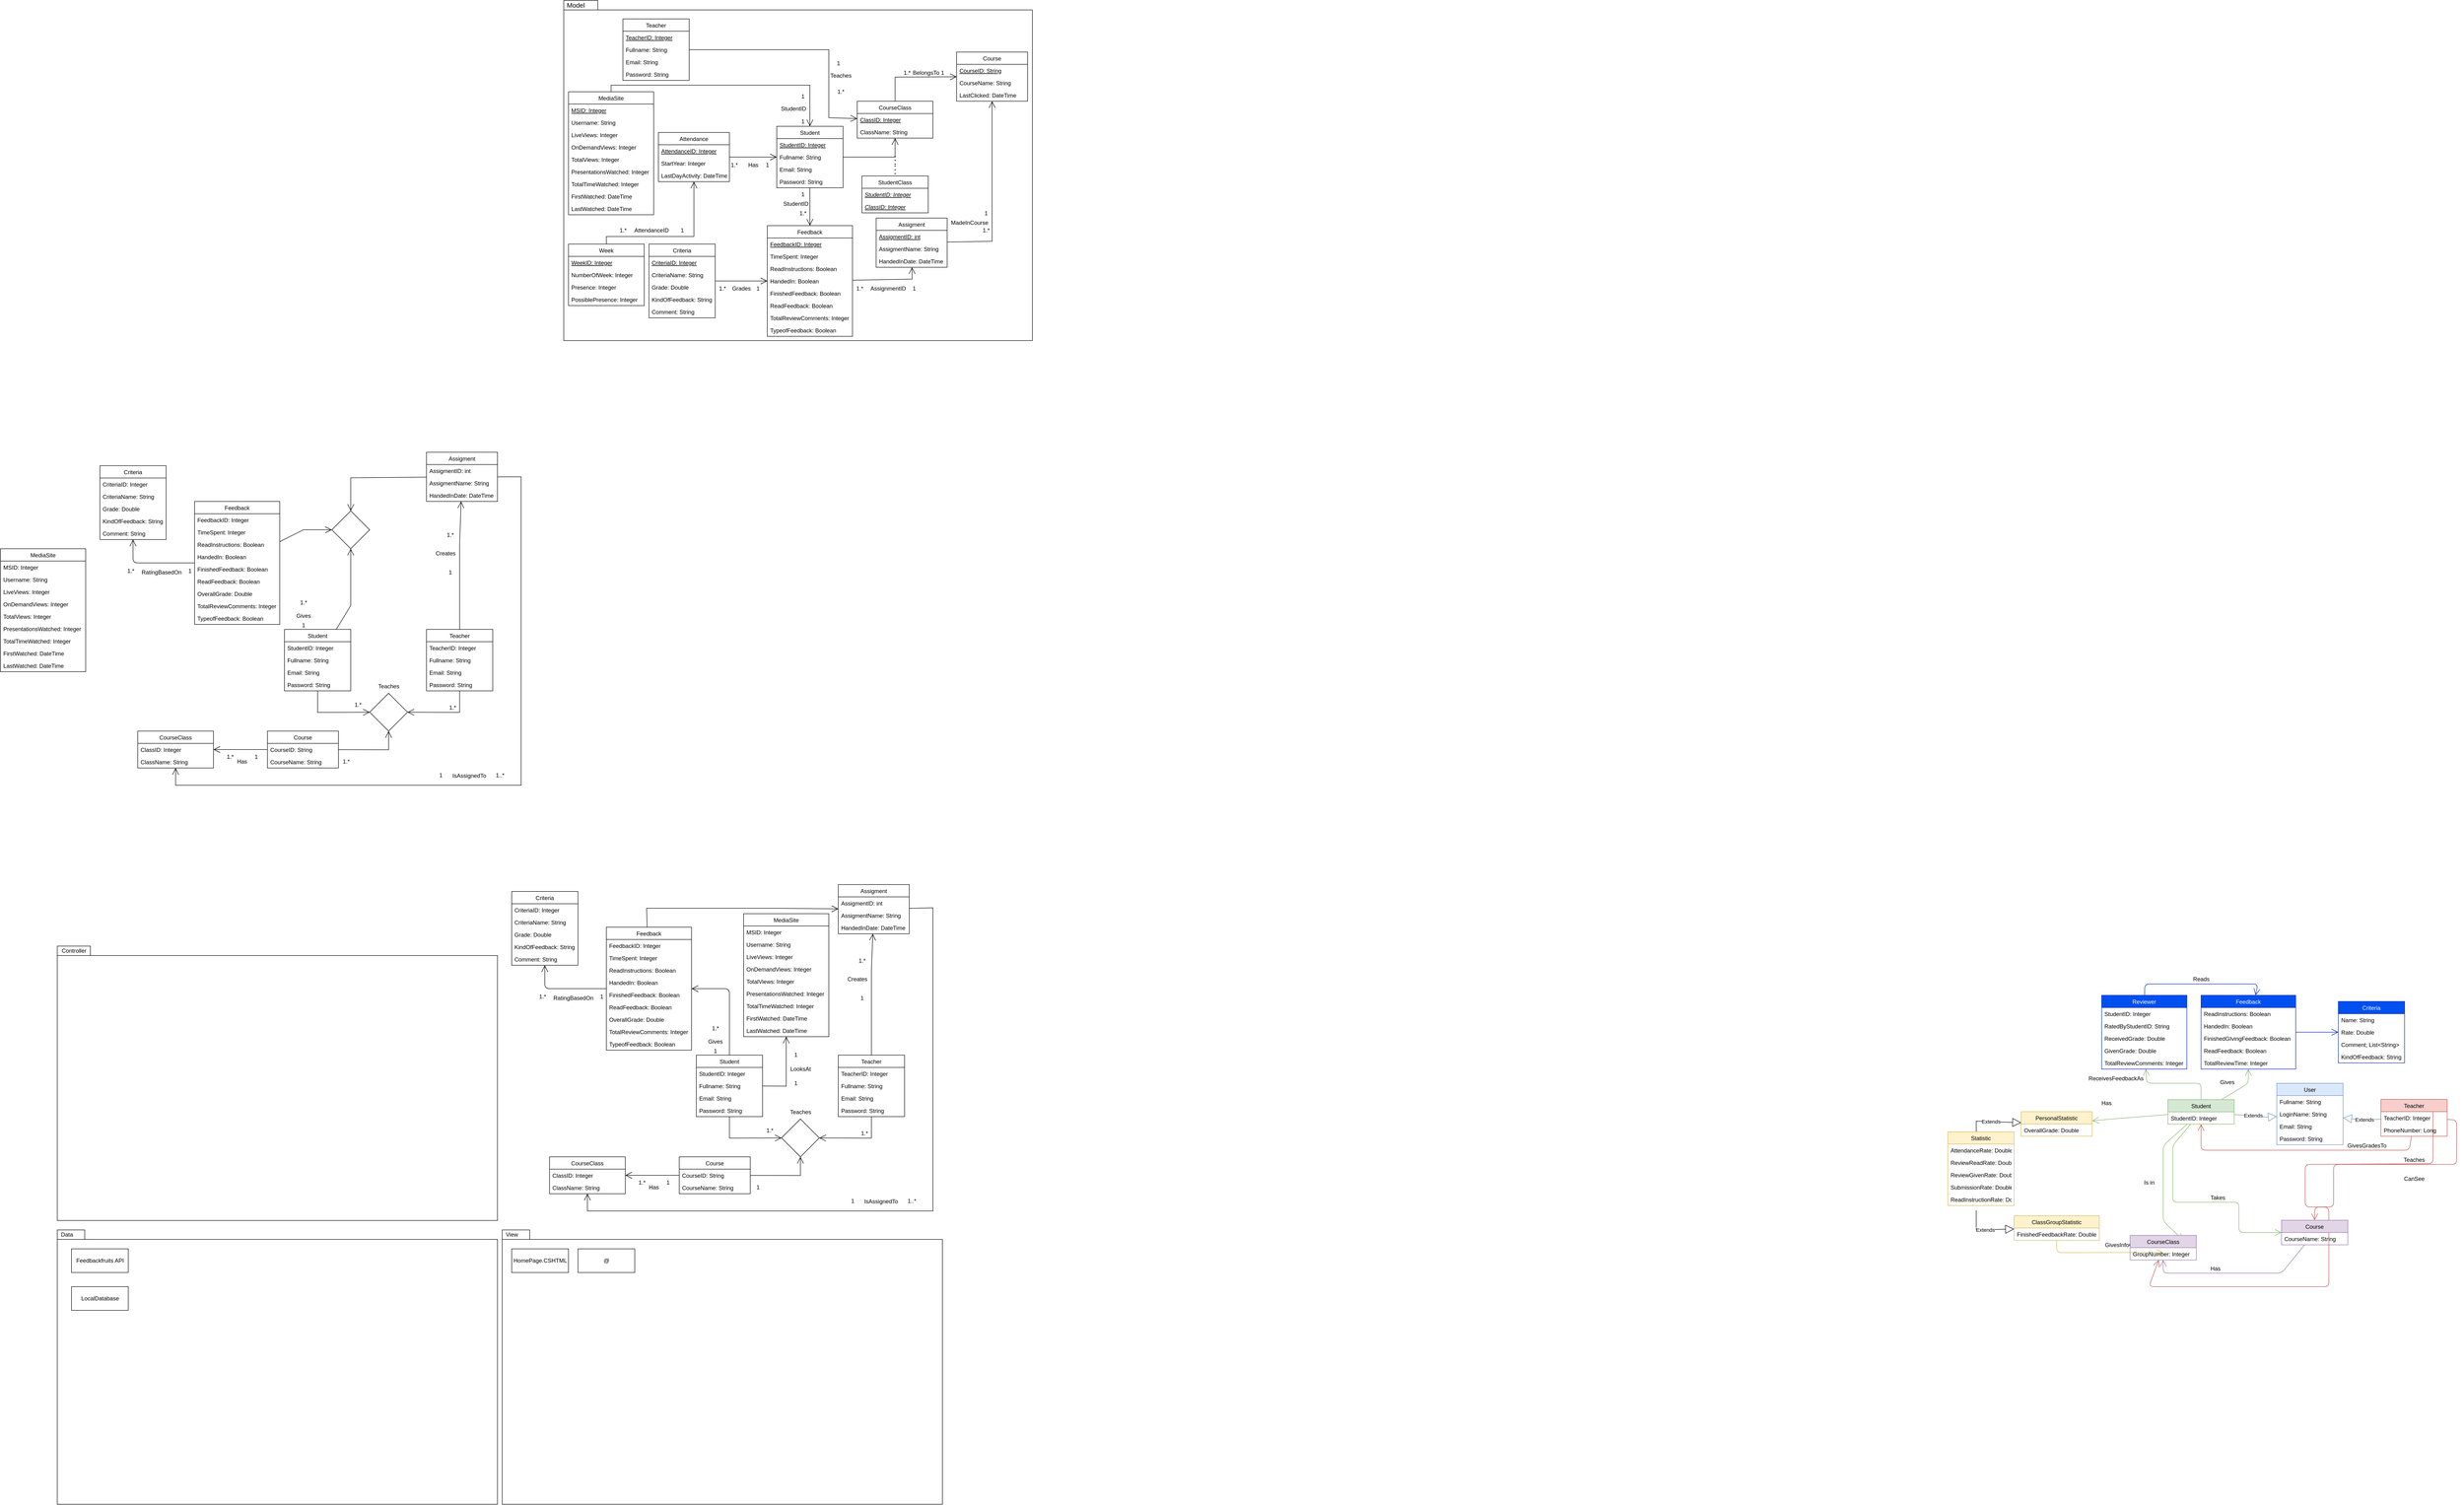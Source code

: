 <mxfile compressed="false" version="13.7.9" type="device">
  <diagram id="BfaFVknzaczGiM_FnTsI" name="Pagina-1">
    <mxGraphModel dx="5251" dy="3708" grid="1" gridSize="10" guides="1" tooltips="1" connect="1" arrows="1" fold="1" page="1" pageScale="1" pageWidth="827" pageHeight="1169" math="0" shadow="0">
      <root>
        <mxCell id="0" />
        <mxCell id="1" parent="0" />
        <mxCell id="TFXxmG90VZqc2CtnQQEM-48" value="" style="shape=folder;fontStyle=1;spacingTop=10;tabWidth=40;tabHeight=20;tabPosition=left;html=1;" parent="1" vertex="1">
          <mxGeometry x="-2340" y="580" width="930" height="580" as="geometry" />
        </mxCell>
        <mxCell id="61RylkqyzRvBhbPDlPAq-34" value="" style="shape=folder;fontStyle=1;spacingTop=10;tabWidth=50;tabHeight=20;tabPosition=left;html=1;" parent="1" vertex="1">
          <mxGeometry x="-1270" y="-2019" width="990" height="719" as="geometry" />
        </mxCell>
        <mxCell id="61RylkqyzRvBhbPDlPAq-35" value="&lt;font style=&quot;font-size: 14px&quot;&gt;Model&lt;/font&gt;" style="text;html=1;align=center;verticalAlign=middle;resizable=0;points=[];autosize=1;" parent="1" vertex="1">
          <mxGeometry x="-1270" y="-2019" width="50" height="20" as="geometry" />
        </mxCell>
        <mxCell id="61RylkqyzRvBhbPDlPAq-25" value="Gives" style="text;html=1;align=center;verticalAlign=middle;resizable=0;points=[];autosize=1;" parent="1" vertex="1">
          <mxGeometry x="2219" y="258" width="50" height="20" as="geometry" />
        </mxCell>
        <mxCell id="61RylkqyzRvBhbPDlPAq-27" value="ReceivesFeedbackAs" style="text;html=1;align=center;verticalAlign=middle;resizable=0;points=[];autosize=1;" parent="1" vertex="1">
          <mxGeometry x="1944" y="250" width="130" height="20" as="geometry" />
        </mxCell>
        <mxCell id="61RylkqyzRvBhbPDlPAq-28" value="" style="endArrow=open;endFill=1;endSize=12;html=1;fillColor=#d5e8d4;strokeColor=#82b366;" parent="1" source="61RylkqyzRvBhbPDlPAq-1" target="5f2vE9L4RfrbS8aIzj1J-7" edge="1">
          <mxGeometry width="160" relative="1" as="geometry">
            <mxPoint x="2379" y="381.5" as="sourcePoint" />
            <mxPoint x="2035.8" y="50" as="targetPoint" />
            <Array as="points">
              <mxPoint x="2189" y="270" />
              <mxPoint x="2074" y="270" />
            </Array>
          </mxGeometry>
        </mxCell>
        <mxCell id="61RylkqyzRvBhbPDlPAq-30" value="" style="endArrow=open;endFill=1;endSize=12;html=1;fillColor=#f8cecc;strokeColor=#b85450;" parent="1" source="61RylkqyzRvBhbPDlPAq-5" target="61RylkqyzRvBhbPDlPAq-1" edge="1">
          <mxGeometry width="160" relative="1" as="geometry">
            <mxPoint x="2459" y="381.5" as="sourcePoint" />
            <mxPoint x="2299" y="365.136" as="targetPoint" />
            <Array as="points">
              <mxPoint x="2629" y="411.5" />
              <mxPoint x="2449" y="411.5" />
              <mxPoint x="2189" y="411.5" />
            </Array>
          </mxGeometry>
        </mxCell>
        <mxCell id="61RylkqyzRvBhbPDlPAq-31" value="GivesGradesTo" style="text;html=1;align=center;verticalAlign=middle;resizable=0;points=[];autosize=1;" parent="1" vertex="1">
          <mxGeometry x="2489" y="391.5" width="100" height="20" as="geometry" />
        </mxCell>
        <mxCell id="61RylkqyzRvBhbPDlPAq-32" value="Extends" style="endArrow=block;endSize=16;endFill=0;html=1;fillColor=#dae8fc;strokeColor=#6c8ebf;" parent="1" source="61RylkqyzRvBhbPDlPAq-1" target="61RylkqyzRvBhbPDlPAq-15" edge="1">
          <mxGeometry x="-0.112" y="1" width="160" relative="1" as="geometry">
            <mxPoint x="2299" y="342.227" as="sourcePoint" />
            <mxPoint x="2619" y="381.5" as="targetPoint" />
            <Array as="points">
              <mxPoint x="2329" y="341.5" />
            </Array>
            <mxPoint as="offset" />
          </mxGeometry>
        </mxCell>
        <mxCell id="61RylkqyzRvBhbPDlPAq-33" value="Extends" style="endArrow=block;endSize=16;endFill=0;html=1;fillColor=#dae8fc;strokeColor=#6c8ebf;" parent="1" source="61RylkqyzRvBhbPDlPAq-5" target="61RylkqyzRvBhbPDlPAq-15" edge="1">
          <mxGeometry x="-0.114" width="160" relative="1" as="geometry">
            <mxPoint x="2459" y="381.5" as="sourcePoint" />
            <mxPoint x="2619" y="381.5" as="targetPoint" />
            <Array as="points">
              <mxPoint x="2529" y="347.5" />
            </Array>
            <mxPoint as="offset" />
          </mxGeometry>
        </mxCell>
        <mxCell id="61RylkqyzRvBhbPDlPAq-44" value="Takes" style="text;html=1;align=center;verticalAlign=middle;resizable=0;points=[];autosize=1;" parent="1" vertex="1">
          <mxGeometry x="2199" y="501.5" width="50" height="20" as="geometry" />
        </mxCell>
        <mxCell id="61RylkqyzRvBhbPDlPAq-47" value="Teaches" style="text;html=1;align=center;verticalAlign=middle;resizable=0;points=[];autosize=1;" parent="1" vertex="1">
          <mxGeometry x="2609" y="421.5" width="60" height="20" as="geometry" />
        </mxCell>
        <mxCell id="61RylkqyzRvBhbPDlPAq-48" value="" style="endArrow=open;endFill=1;endSize=12;html=1;fillColor=#d5e8d4;strokeColor=#82b366;" parent="1" source="61RylkqyzRvBhbPDlPAq-1" target="61RylkqyzRvBhbPDlPAq-39" edge="1">
          <mxGeometry width="160" relative="1" as="geometry">
            <mxPoint x="2319" y="281.5" as="sourcePoint" />
            <mxPoint x="2479" y="281.5" as="targetPoint" />
            <Array as="points">
              <mxPoint x="2129" y="401.5" />
              <mxPoint x="2129" y="521.5" />
              <mxPoint x="2269" y="521.5" />
              <mxPoint x="2269" y="585.5" />
              <mxPoint x="2309" y="585.5" />
            </Array>
          </mxGeometry>
        </mxCell>
        <mxCell id="61RylkqyzRvBhbPDlPAq-49" value="" style="endArrow=open;endFill=1;endSize=12;html=1;fillColor=#f8cecc;strokeColor=#b85450;" parent="1" source="61RylkqyzRvBhbPDlPAq-5" target="61RylkqyzRvBhbPDlPAq-39" edge="1">
          <mxGeometry width="160" relative="1" as="geometry">
            <mxPoint x="2399" y="281.5" as="sourcePoint" />
            <mxPoint x="2559" y="281.5" as="targetPoint" />
            <Array as="points">
              <mxPoint x="2729" y="347.5" />
              <mxPoint x="2729" y="401.5" />
              <mxPoint x="2729" y="441.5" />
              <mxPoint x="2469" y="441.5" />
              <mxPoint x="2469" y="531.5" />
              <mxPoint x="2429" y="531.5" />
            </Array>
          </mxGeometry>
        </mxCell>
        <mxCell id="TFXxmG90VZqc2CtnQQEM-13" value="" style="endArrow=open;endFill=1;endSize=12;html=1;fillColor=#e1d5e7;strokeColor=#9673a6;" parent="1" source="61RylkqyzRvBhbPDlPAq-39" target="TFXxmG90VZqc2CtnQQEM-5" edge="1">
          <mxGeometry width="160" relative="1" as="geometry">
            <mxPoint x="2369" y="601.5" as="sourcePoint" />
            <mxPoint x="2529" y="601.5" as="targetPoint" />
            <Array as="points">
              <mxPoint x="2359" y="671.5" />
              <mxPoint x="2109" y="671.5" />
            </Array>
          </mxGeometry>
        </mxCell>
        <mxCell id="TFXxmG90VZqc2CtnQQEM-14" value="Has" style="text;html=1;align=center;verticalAlign=middle;resizable=0;points=[];autosize=1;" parent="1" vertex="1">
          <mxGeometry x="2199" y="651.5" width="40" height="20" as="geometry" />
        </mxCell>
        <mxCell id="TFXxmG90VZqc2CtnQQEM-15" value="" style="endArrow=open;endFill=1;endSize=12;html=1;fillColor=#d5e8d4;strokeColor=#82b366;" parent="1" source="61RylkqyzRvBhbPDlPAq-1" edge="1">
          <mxGeometry width="160" relative="1" as="geometry">
            <mxPoint x="2249" y="561.5" as="sourcePoint" />
            <mxPoint x="2151.424" y="601.5" as="targetPoint" />
            <Array as="points">
              <mxPoint x="2109" y="401.5" />
              <mxPoint x="2109" y="561.5" />
            </Array>
          </mxGeometry>
        </mxCell>
        <mxCell id="TFXxmG90VZqc2CtnQQEM-16" value="Is in" style="text;html=1;align=center;verticalAlign=middle;resizable=0;points=[];autosize=1;" parent="1" vertex="1">
          <mxGeometry x="2059" y="470" width="40" height="20" as="geometry" />
        </mxCell>
        <mxCell id="TFXxmG90VZqc2CtnQQEM-18" value="CanSee" style="text;html=1;align=center;verticalAlign=middle;resizable=0;points=[];autosize=1;" parent="1" vertex="1">
          <mxGeometry x="2609" y="461.5" width="60" height="20" as="geometry" />
        </mxCell>
        <mxCell id="TFXxmG90VZqc2CtnQQEM-19" value="" style="endArrow=open;endFill=1;endSize=12;html=1;fillColor=#fff2cc;strokeColor=#d6b656;" parent="1" source="TFXxmG90VZqc2CtnQQEM-1" edge="1">
          <mxGeometry width="160" relative="1" as="geometry">
            <mxPoint x="1979.0" y="636.81" as="sourcePoint" />
            <mxPoint x="2109" y="627.619" as="targetPoint" />
            <Array as="points">
              <mxPoint x="1884" y="628" />
            </Array>
          </mxGeometry>
        </mxCell>
        <mxCell id="TFXxmG90VZqc2CtnQQEM-20" value="GivesInfoOn" style="text;html=1;align=center;verticalAlign=middle;resizable=0;points=[];autosize=1;" parent="1" vertex="1">
          <mxGeometry x="1979" y="601.5" width="80" height="20" as="geometry" />
        </mxCell>
        <mxCell id="TFXxmG90VZqc2CtnQQEM-25" value="" style="endArrow=open;endFill=1;endSize=12;html=1;fillColor=#d5e8d4;strokeColor=#82b366;" parent="1" source="61RylkqyzRvBhbPDlPAq-1" target="TFXxmG90VZqc2CtnQQEM-21" edge="1">
          <mxGeometry width="160" relative="1" as="geometry">
            <mxPoint x="2219" y="530" as="sourcePoint" />
            <mxPoint x="2379" y="530" as="targetPoint" />
            <Array as="points">
              <mxPoint x="2019" y="344" />
            </Array>
          </mxGeometry>
        </mxCell>
        <mxCell id="TFXxmG90VZqc2CtnQQEM-26" value="Has" style="text;html=1;align=center;verticalAlign=middle;resizable=0;points=[];autosize=1;" parent="1" vertex="1">
          <mxGeometry x="1969" y="301.5" width="40" height="20" as="geometry" />
        </mxCell>
        <mxCell id="TFXxmG90VZqc2CtnQQEM-36" value="" style="shape=folder;fontStyle=1;spacingTop=10;tabWidth=40;tabHeight=20;tabPosition=left;html=1;" parent="1" vertex="1">
          <mxGeometry x="-1400" y="580" width="930" height="580" as="geometry" />
        </mxCell>
        <mxCell id="TFXxmG90VZqc2CtnQQEM-37" value="View" style="text;html=1;align=center;verticalAlign=middle;resizable=0;points=[];autosize=1;" parent="1" vertex="1">
          <mxGeometry x="-1400" y="580" width="40" height="20" as="geometry" />
        </mxCell>
        <mxCell id="TFXxmG90VZqc2CtnQQEM-38" value="HomePage.CSHTML" style="html=1;" parent="1" vertex="1">
          <mxGeometry x="-1380" y="620" width="120" height="50" as="geometry" />
        </mxCell>
        <mxCell id="TFXxmG90VZqc2CtnQQEM-39" value="LocalDatabase" style="html=1;" parent="1" vertex="1">
          <mxGeometry x="-2310" y="700" width="120" height="50" as="geometry" />
        </mxCell>
        <mxCell id="TFXxmG90VZqc2CtnQQEM-40" value="@" style="html=1;" parent="1" vertex="1">
          <mxGeometry x="-1240" y="620" width="120" height="50" as="geometry" />
        </mxCell>
        <mxCell id="TFXxmG90VZqc2CtnQQEM-46" value="" style="shape=folder;fontStyle=1;spacingTop=10;tabWidth=70;tabHeight=20;tabPosition=left;html=1;" parent="1" vertex="1">
          <mxGeometry x="-2340" y="-20" width="930" height="580" as="geometry" />
        </mxCell>
        <mxCell id="TFXxmG90VZqc2CtnQQEM-47" value="Controller" style="text;html=1;align=center;verticalAlign=middle;resizable=0;points=[];autosize=1;" parent="1" vertex="1">
          <mxGeometry x="-2340" y="-20" width="70" height="20" as="geometry" />
        </mxCell>
        <mxCell id="TFXxmG90VZqc2CtnQQEM-49" value="Data" style="text;html=1;align=center;verticalAlign=middle;resizable=0;points=[];autosize=1;" parent="1" vertex="1">
          <mxGeometry x="-2340" y="580" width="40" height="20" as="geometry" />
        </mxCell>
        <mxCell id="TFXxmG90VZqc2CtnQQEM-50" value="Feedbackfruits API" style="html=1;" parent="1" vertex="1">
          <mxGeometry x="-2310" y="620" width="120" height="50" as="geometry" />
        </mxCell>
        <mxCell id="rrHTOsh6RKT2FA0gfe7u-4" value="" style="endArrow=open;endFill=1;endSize=12;html=1;fillColor=#d5e8d4;strokeColor=#82b366;" parent="1" source="61RylkqyzRvBhbPDlPAq-1" target="61RylkqyzRvBhbPDlPAq-9" edge="1">
          <mxGeometry width="160" relative="1" as="geometry">
            <mxPoint x="2188.388" y="314.5" as="sourcePoint" />
            <mxPoint x="2169.693" y="228" as="targetPoint" />
            <Array as="points">
              <mxPoint x="2289" y="270" />
            </Array>
          </mxGeometry>
        </mxCell>
        <mxCell id="5f2vE9L4RfrbS8aIzj1J-11" value="" style="endArrow=open;endFill=1;endSize=12;html=1;fillColor=#0050ef;strokeColor=#001DBC;" parent="1" source="5f2vE9L4RfrbS8aIzj1J-7" target="61RylkqyzRvBhbPDlPAq-9" edge="1">
          <mxGeometry width="160" relative="1" as="geometry">
            <mxPoint x="2199" y="314.5" as="sourcePoint" />
            <mxPoint x="2089" y="234" as="targetPoint" />
            <Array as="points">
              <mxPoint x="2070" y="60" />
              <mxPoint x="2309" y="60" />
            </Array>
          </mxGeometry>
        </mxCell>
        <mxCell id="5f2vE9L4RfrbS8aIzj1J-12" value="Reads" style="text;html=1;align=center;verticalAlign=middle;resizable=0;points=[];autosize=1;" parent="1" vertex="1">
          <mxGeometry x="2164" y="40" width="50" height="20" as="geometry" />
        </mxCell>
        <mxCell id="1-UxX1DTrKwuPL2VJMF5-6" value="" style="endArrow=open;endFill=1;endSize=12;html=1;fillColor=#f8cecc;strokeColor=#b85450;" parent="1" source="61RylkqyzRvBhbPDlPAq-5" target="TFXxmG90VZqc2CtnQQEM-5" edge="1">
          <mxGeometry width="160" relative="1" as="geometry">
            <mxPoint x="2639" y="338.35" as="sourcePoint" />
            <mxPoint x="2369" y="559.5" as="targetPoint" />
            <Array as="points">
              <mxPoint x="2679" y="310" />
              <mxPoint x="2679" y="440" />
              <mxPoint x="2409" y="441.5" />
              <mxPoint x="2409" y="531.5" />
              <mxPoint x="2459" y="532" />
              <mxPoint x="2459" y="700" />
              <mxPoint x="2079" y="700" />
            </Array>
          </mxGeometry>
        </mxCell>
        <mxCell id="1-UxX1DTrKwuPL2VJMF5-14" value="Extends" style="endArrow=block;endSize=16;endFill=0;html=1;rounded=0;" parent="1" target="TFXxmG90VZqc2CtnQQEM-21" edge="1">
          <mxGeometry width="160" relative="1" as="geometry">
            <mxPoint x="1714" y="382.5" as="sourcePoint" />
            <mxPoint x="2379" y="380" as="targetPoint" />
            <Array as="points">
              <mxPoint x="1714" y="350" />
            </Array>
          </mxGeometry>
        </mxCell>
        <mxCell id="1-UxX1DTrKwuPL2VJMF5-15" value="Extends" style="endArrow=block;endSize=16;endFill=0;html=1;rounded=0;" parent="1" target="TFXxmG90VZqc2CtnQQEM-1" edge="1">
          <mxGeometry width="160" relative="1" as="geometry">
            <mxPoint x="1714" y="538.5" as="sourcePoint" />
            <mxPoint x="1819" y="363.353" as="targetPoint" />
            <Array as="points">
              <mxPoint x="1714" y="580" />
            </Array>
          </mxGeometry>
        </mxCell>
        <mxCell id="1-UxX1DTrKwuPL2VJMF5-23" value="" style="endArrow=open;endFill=1;endSize=12;html=1;rounded=0;fillColor=#0050ef;strokeColor=#001DBC;" parent="1" source="61RylkqyzRvBhbPDlPAq-9" target="1-UxX1DTrKwuPL2VJMF5-18" edge="1">
          <mxGeometry width="160" relative="1" as="geometry">
            <mxPoint x="2219" y="280" as="sourcePoint" />
            <mxPoint x="2379" y="280" as="targetPoint" />
          </mxGeometry>
        </mxCell>
        <mxCell id="TFXxmG90VZqc2CtnQQEM-1" value="ClassGroupStatistic" style="swimlane;fontStyle=0;childLayout=stackLayout;horizontal=1;startSize=26;fillColor=#fff2cc;horizontalStack=0;resizeParent=1;resizeParentMax=0;resizeLast=0;collapsible=1;marginBottom=0;strokeColor=#d6b656;" parent="1" vertex="1">
          <mxGeometry x="1794" y="550" width="180" height="52" as="geometry" />
        </mxCell>
        <mxCell id="1-UxX1DTrKwuPL2VJMF5-8" value="FinishedFeedbackRate: Double" style="text;strokeColor=none;fillColor=none;align=left;verticalAlign=top;spacingLeft=4;spacingRight=4;overflow=hidden;rotatable=0;points=[[0,0.5],[1,0.5]];portConstraint=eastwest;" parent="TFXxmG90VZqc2CtnQQEM-1" vertex="1">
          <mxGeometry y="26" width="180" height="26" as="geometry" />
        </mxCell>
        <mxCell id="61RylkqyzRvBhbPDlPAq-5" value="Teacher" style="swimlane;fontStyle=0;childLayout=stackLayout;horizontal=1;startSize=26;fillColor=#f8cecc;horizontalStack=0;resizeParent=1;resizeParentMax=0;resizeLast=0;collapsible=1;marginBottom=0;strokeColor=#b85450;" parent="1" vertex="1">
          <mxGeometry x="2569" y="304" width="140" height="78" as="geometry" />
        </mxCell>
        <mxCell id="61RylkqyzRvBhbPDlPAq-6" value="TeacherID: Integer" style="text;strokeColor=none;fillColor=none;align=left;verticalAlign=top;spacingLeft=4;spacingRight=4;overflow=hidden;rotatable=0;points=[[0,0.5],[1,0.5]];portConstraint=eastwest;" parent="61RylkqyzRvBhbPDlPAq-5" vertex="1">
          <mxGeometry y="26" width="140" height="26" as="geometry" />
        </mxCell>
        <mxCell id="1-UxX1DTrKwuPL2VJMF5-5" value="PhoneNumber: Long" style="text;strokeColor=none;fillColor=none;align=left;verticalAlign=top;spacingLeft=4;spacingRight=4;overflow=hidden;rotatable=0;points=[[0,0.5],[1,0.5]];portConstraint=eastwest;" parent="61RylkqyzRvBhbPDlPAq-5" vertex="1">
          <mxGeometry y="52" width="140" height="26" as="geometry" />
        </mxCell>
        <mxCell id="TFXxmG90VZqc2CtnQQEM-5" value="CourseClass" style="swimlane;fontStyle=0;childLayout=stackLayout;horizontal=1;startSize=26;fillColor=#e1d5e7;horizontalStack=0;resizeParent=1;resizeParentMax=0;resizeLast=0;collapsible=1;marginBottom=0;strokeColor=#9673a6;" parent="1" vertex="1">
          <mxGeometry x="2039" y="591.5" width="140" height="52" as="geometry" />
        </mxCell>
        <mxCell id="TFXxmG90VZqc2CtnQQEM-6" value="GroupNumber: Integer" style="text;strokeColor=none;fillColor=none;align=left;verticalAlign=top;spacingLeft=4;spacingRight=4;overflow=hidden;rotatable=0;points=[[0,0.5],[1,0.5]];portConstraint=eastwest;" parent="TFXxmG90VZqc2CtnQQEM-5" vertex="1">
          <mxGeometry y="26" width="140" height="26" as="geometry" />
        </mxCell>
        <mxCell id="61RylkqyzRvBhbPDlPAq-39" value="Course" style="swimlane;fontStyle=0;childLayout=stackLayout;horizontal=1;startSize=26;fillColor=#e1d5e7;horizontalStack=0;resizeParent=1;resizeParentMax=0;resizeLast=0;collapsible=1;marginBottom=0;strokeColor=#9673a6;" parent="1" vertex="1">
          <mxGeometry x="2359" y="559.5" width="140" height="52" as="geometry" />
        </mxCell>
        <mxCell id="61RylkqyzRvBhbPDlPAq-40" value="CourseName: String" style="text;strokeColor=none;fillColor=none;align=left;verticalAlign=top;spacingLeft=4;spacingRight=4;overflow=hidden;rotatable=0;points=[[0,0.5],[1,0.5]];portConstraint=eastwest;" parent="61RylkqyzRvBhbPDlPAq-39" vertex="1">
          <mxGeometry y="26" width="140" height="26" as="geometry" />
        </mxCell>
        <mxCell id="61RylkqyzRvBhbPDlPAq-15" value="User" style="swimlane;fontStyle=0;childLayout=stackLayout;horizontal=1;startSize=26;fillColor=#dae8fc;horizontalStack=0;resizeParent=1;resizeParentMax=0;resizeLast=0;collapsible=1;marginBottom=0;strokeColor=#6c8ebf;" parent="1" vertex="1">
          <mxGeometry x="2349" y="270" width="140" height="130" as="geometry" />
        </mxCell>
        <mxCell id="61RylkqyzRvBhbPDlPAq-2" value="Fullname: String" style="text;strokeColor=none;fillColor=none;align=left;verticalAlign=top;spacingLeft=4;spacingRight=4;overflow=hidden;rotatable=0;points=[[0,0.5],[1,0.5]];portConstraint=eastwest;" parent="61RylkqyzRvBhbPDlPAq-15" vertex="1">
          <mxGeometry y="26" width="140" height="26" as="geometry" />
        </mxCell>
        <mxCell id="61RylkqyzRvBhbPDlPAq-4" value="LoginName: String" style="text;strokeColor=none;fillColor=none;align=left;verticalAlign=top;spacingLeft=4;spacingRight=4;overflow=hidden;rotatable=0;points=[[0,0.5],[1,0.5]];portConstraint=eastwest;" parent="61RylkqyzRvBhbPDlPAq-15" vertex="1">
          <mxGeometry y="52" width="140" height="26" as="geometry" />
        </mxCell>
        <mxCell id="rrHTOsh6RKT2FA0gfe7u-1" value="Email: String" style="text;strokeColor=none;fillColor=none;align=left;verticalAlign=top;spacingLeft=4;spacingRight=4;overflow=hidden;rotatable=0;points=[[0,0.5],[1,0.5]];portConstraint=eastwest;" parent="61RylkqyzRvBhbPDlPAq-15" vertex="1">
          <mxGeometry y="78" width="140" height="26" as="geometry" />
        </mxCell>
        <mxCell id="61RylkqyzRvBhbPDlPAq-13" value="Password: String" style="text;strokeColor=none;fillColor=none;align=left;verticalAlign=top;spacingLeft=4;spacingRight=4;overflow=hidden;rotatable=0;points=[[0,0.5],[1,0.5]];portConstraint=eastwest;" parent="61RylkqyzRvBhbPDlPAq-15" vertex="1">
          <mxGeometry y="104" width="140" height="26" as="geometry" />
        </mxCell>
        <mxCell id="61RylkqyzRvBhbPDlPAq-1" value="Student" style="swimlane;fontStyle=0;childLayout=stackLayout;horizontal=1;startSize=26;fillColor=#d5e8d4;horizontalStack=0;resizeParent=1;resizeParentMax=0;resizeLast=0;collapsible=1;marginBottom=0;strokeColor=#82b366;" parent="1" vertex="1">
          <mxGeometry x="2119" y="304.5" width="140" height="52" as="geometry" />
        </mxCell>
        <mxCell id="61RylkqyzRvBhbPDlPAq-19" value="StudentID: Integer" style="text;strokeColor=none;fillColor=none;align=left;verticalAlign=top;spacingLeft=4;spacingRight=4;overflow=hidden;rotatable=0;points=[[0,0.5],[1,0.5]];portConstraint=eastwest;" parent="61RylkqyzRvBhbPDlPAq-1" vertex="1">
          <mxGeometry y="26" width="140" height="26" as="geometry" />
        </mxCell>
        <mxCell id="TFXxmG90VZqc2CtnQQEM-21" value="PersonalStatistic" style="swimlane;fontStyle=0;childLayout=stackLayout;horizontal=1;startSize=26;fillColor=#fff2cc;horizontalStack=0;resizeParent=1;resizeParentMax=0;resizeLast=0;collapsible=1;marginBottom=0;strokeColor=#d6b656;" parent="1" vertex="1">
          <mxGeometry x="1809" y="330" width="150" height="52" as="geometry" />
        </mxCell>
        <mxCell id="rrHTOsh6RKT2FA0gfe7u-3" value="OverallGrade: Double" style="text;strokeColor=none;fillColor=none;align=left;verticalAlign=top;spacingLeft=4;spacingRight=4;overflow=hidden;rotatable=0;points=[[0,0.5],[1,0.5]];portConstraint=eastwest;" parent="TFXxmG90VZqc2CtnQQEM-21" vertex="1">
          <mxGeometry y="26" width="150" height="26" as="geometry" />
        </mxCell>
        <mxCell id="61RylkqyzRvBhbPDlPAq-9" value="Feedback" style="swimlane;fontStyle=0;childLayout=stackLayout;horizontal=1;startSize=26;fillColor=#0050ef;horizontalStack=0;resizeParent=1;resizeParentMax=0;resizeLast=0;collapsible=1;marginBottom=0;strokeColor=#001DBC;fontColor=#ffffff;" parent="1" vertex="1">
          <mxGeometry x="2189" y="84" width="200" height="156" as="geometry" />
        </mxCell>
        <mxCell id="61RylkqyzRvBhbPDlPAq-10" value="ReadInstructions: Boolean" style="text;strokeColor=none;fillColor=none;align=left;verticalAlign=top;spacingLeft=4;spacingRight=4;overflow=hidden;rotatable=0;points=[[0,0.5],[1,0.5]];portConstraint=eastwest;" parent="61RylkqyzRvBhbPDlPAq-9" vertex="1">
          <mxGeometry y="26" width="200" height="26" as="geometry" />
        </mxCell>
        <mxCell id="61RylkqyzRvBhbPDlPAq-11" value="HandedIn: Boolean" style="text;strokeColor=none;fillColor=none;align=left;verticalAlign=top;spacingLeft=4;spacingRight=4;overflow=hidden;rotatable=0;points=[[0,0.5],[1,0.5]];portConstraint=eastwest;" parent="61RylkqyzRvBhbPDlPAq-9" vertex="1">
          <mxGeometry y="52" width="200" height="26" as="geometry" />
        </mxCell>
        <mxCell id="rrHTOsh6RKT2FA0gfe7u-5" value="FinishedGIvingFeedback: Boolean" style="text;strokeColor=none;fillColor=none;align=left;verticalAlign=top;spacingLeft=4;spacingRight=4;overflow=hidden;rotatable=0;points=[[0,0.5],[1,0.5]];portConstraint=eastwest;" parent="61RylkqyzRvBhbPDlPAq-9" vertex="1">
          <mxGeometry y="78" width="200" height="26" as="geometry" />
        </mxCell>
        <mxCell id="rrHTOsh6RKT2FA0gfe7u-8" value="ReadFeedback: Boolean" style="text;strokeColor=none;fillColor=none;align=left;verticalAlign=top;spacingLeft=4;spacingRight=4;overflow=hidden;rotatable=0;points=[[0,0.5],[1,0.5]];portConstraint=eastwest;" parent="61RylkqyzRvBhbPDlPAq-9" vertex="1">
          <mxGeometry y="104" width="200" height="26" as="geometry" />
        </mxCell>
        <mxCell id="rrHTOsh6RKT2FA0gfe7u-6" value="TotalReviewTime: Integer" style="text;strokeColor=none;fillColor=none;align=left;verticalAlign=top;spacingLeft=4;spacingRight=4;overflow=hidden;rotatable=0;points=[[0,0.5],[1,0.5]];portConstraint=eastwest;" parent="61RylkqyzRvBhbPDlPAq-9" vertex="1">
          <mxGeometry y="130" width="200" height="26" as="geometry" />
        </mxCell>
        <mxCell id="5f2vE9L4RfrbS8aIzj1J-7" value="Reviewer" style="swimlane;fontStyle=0;childLayout=stackLayout;horizontal=1;startSize=26;fillColor=#0050ef;horizontalStack=0;resizeParent=1;resizeParentMax=0;resizeLast=0;collapsible=1;marginBottom=0;strokeColor=#001DBC;fontColor=#ffffff;" parent="1" vertex="1">
          <mxGeometry x="1979" y="84" width="180" height="156" as="geometry" />
        </mxCell>
        <mxCell id="5f2vE9L4RfrbS8aIzj1J-8" value="StudentID: Integer" style="text;strokeColor=none;fillColor=none;align=left;verticalAlign=top;spacingLeft=4;spacingRight=4;overflow=hidden;rotatable=0;points=[[0,0.5],[1,0.5]];portConstraint=eastwest;" parent="5f2vE9L4RfrbS8aIzj1J-7" vertex="1">
          <mxGeometry y="26" width="180" height="26" as="geometry" />
        </mxCell>
        <mxCell id="5f2vE9L4RfrbS8aIzj1J-9" value="RatedByStudentID: String" style="text;strokeColor=none;fillColor=none;align=left;verticalAlign=top;spacingLeft=4;spacingRight=4;overflow=hidden;rotatable=0;points=[[0,0.5],[1,0.5]];portConstraint=eastwest;" parent="5f2vE9L4RfrbS8aIzj1J-7" vertex="1">
          <mxGeometry y="52" width="180" height="26" as="geometry" />
        </mxCell>
        <mxCell id="1-UxX1DTrKwuPL2VJMF5-3" value="ReceivedGrade: Double" style="text;strokeColor=none;fillColor=none;align=left;verticalAlign=top;spacingLeft=4;spacingRight=4;overflow=hidden;rotatable=0;points=[[0,0.5],[1,0.5]];portConstraint=eastwest;" parent="5f2vE9L4RfrbS8aIzj1J-7" vertex="1">
          <mxGeometry y="78" width="180" height="26" as="geometry" />
        </mxCell>
        <mxCell id="1-UxX1DTrKwuPL2VJMF5-4" value="GivenGrade: Double" style="text;strokeColor=none;fillColor=none;align=left;verticalAlign=top;spacingLeft=4;spacingRight=4;overflow=hidden;rotatable=0;points=[[0,0.5],[1,0.5]];portConstraint=eastwest;" parent="5f2vE9L4RfrbS8aIzj1J-7" vertex="1">
          <mxGeometry y="104" width="180" height="26" as="geometry" />
        </mxCell>
        <mxCell id="rrHTOsh6RKT2FA0gfe7u-7" value="TotalReviewComments: Integer" style="text;strokeColor=none;fillColor=none;align=left;verticalAlign=top;spacingLeft=4;spacingRight=4;overflow=hidden;rotatable=0;points=[[0,0.5],[1,0.5]];portConstraint=eastwest;" parent="5f2vE9L4RfrbS8aIzj1J-7" vertex="1">
          <mxGeometry y="130" width="180" height="26" as="geometry" />
        </mxCell>
        <mxCell id="1-UxX1DTrKwuPL2VJMF5-10" value="Statistic" style="swimlane;fontStyle=0;childLayout=stackLayout;horizontal=1;startSize=26;fillColor=#fff2cc;horizontalStack=0;resizeParent=1;resizeParentMax=0;resizeLast=0;collapsible=1;marginBottom=0;strokeColor=#d6b656;" parent="1" vertex="1">
          <mxGeometry x="1654" y="372.5" width="140" height="156" as="geometry" />
        </mxCell>
        <mxCell id="TFXxmG90VZqc2CtnQQEM-22" value="AttendanceRate: Double" style="text;strokeColor=none;fillColor=none;align=left;verticalAlign=top;spacingLeft=4;spacingRight=4;overflow=hidden;rotatable=0;points=[[0,0.5],[1,0.5]];portConstraint=eastwest;" parent="1-UxX1DTrKwuPL2VJMF5-10" vertex="1">
          <mxGeometry y="26" width="140" height="26" as="geometry" />
        </mxCell>
        <mxCell id="TFXxmG90VZqc2CtnQQEM-24" value="ReviewReadRate: Double" style="text;strokeColor=none;fillColor=none;align=left;verticalAlign=top;spacingLeft=4;spacingRight=4;overflow=hidden;rotatable=0;points=[[0,0.5],[1,0.5]];portConstraint=eastwest;" parent="1-UxX1DTrKwuPL2VJMF5-10" vertex="1">
          <mxGeometry y="52" width="140" height="26" as="geometry" />
        </mxCell>
        <mxCell id="TFXxmG90VZqc2CtnQQEM-31" value="ReviewGivenRate: Double" style="text;strokeColor=none;fillColor=none;align=left;verticalAlign=top;spacingLeft=4;spacingRight=4;overflow=hidden;rotatable=0;points=[[0,0.5],[1,0.5]];portConstraint=eastwest;" parent="1-UxX1DTrKwuPL2VJMF5-10" vertex="1">
          <mxGeometry y="78" width="140" height="26" as="geometry" />
        </mxCell>
        <mxCell id="TFXxmG90VZqc2CtnQQEM-23" value="SubmissionRate: Double" style="text;strokeColor=none;fillColor=none;align=left;verticalAlign=top;spacingLeft=4;spacingRight=4;overflow=hidden;rotatable=0;points=[[0,0.5],[1,0.5]];portConstraint=eastwest;" parent="1-UxX1DTrKwuPL2VJMF5-10" vertex="1">
          <mxGeometry y="104" width="140" height="26" as="geometry" />
        </mxCell>
        <mxCell id="1-UxX1DTrKwuPL2VJMF5-7" value="ReadInstructionRate: Double" style="text;strokeColor=none;fillColor=none;align=left;verticalAlign=top;spacingLeft=4;spacingRight=4;overflow=hidden;rotatable=0;points=[[0,0.5],[1,0.5]];portConstraint=eastwest;" parent="1-UxX1DTrKwuPL2VJMF5-10" vertex="1">
          <mxGeometry y="130" width="140" height="26" as="geometry" />
        </mxCell>
        <mxCell id="1-UxX1DTrKwuPL2VJMF5-18" value="Criteria" style="swimlane;fontStyle=0;childLayout=stackLayout;horizontal=1;startSize=26;fillColor=#0050ef;horizontalStack=0;resizeParent=1;resizeParentMax=0;resizeLast=0;collapsible=1;marginBottom=0;fontColor=#ffffff;strokeColor=#001DBC;" parent="1" vertex="1">
          <mxGeometry x="2479" y="97" width="140" height="130" as="geometry" />
        </mxCell>
        <mxCell id="1-UxX1DTrKwuPL2VJMF5-19" value="Name: String" style="text;strokeColor=none;fillColor=none;align=left;verticalAlign=top;spacingLeft=4;spacingRight=4;overflow=hidden;rotatable=0;points=[[0,0.5],[1,0.5]];portConstraint=eastwest;" parent="1-UxX1DTrKwuPL2VJMF5-18" vertex="1">
          <mxGeometry y="26" width="140" height="26" as="geometry" />
        </mxCell>
        <mxCell id="1-UxX1DTrKwuPL2VJMF5-20" value="Rate: Double" style="text;strokeColor=none;fillColor=none;align=left;verticalAlign=top;spacingLeft=4;spacingRight=4;overflow=hidden;rotatable=0;points=[[0,0.5],[1,0.5]];portConstraint=eastwest;" parent="1-UxX1DTrKwuPL2VJMF5-18" vertex="1">
          <mxGeometry y="52" width="140" height="26" as="geometry" />
        </mxCell>
        <mxCell id="1-UxX1DTrKwuPL2VJMF5-21" value="Comment; List&lt;String&gt;" style="text;strokeColor=none;fillColor=none;align=left;verticalAlign=top;spacingLeft=4;spacingRight=4;overflow=hidden;rotatable=0;points=[[0,0.5],[1,0.5]];portConstraint=eastwest;" parent="1-UxX1DTrKwuPL2VJMF5-18" vertex="1">
          <mxGeometry y="78" width="140" height="26" as="geometry" />
        </mxCell>
        <mxCell id="1-UxX1DTrKwuPL2VJMF5-22" value="KindOfFeedback: String" style="text;strokeColor=none;fillColor=none;align=left;verticalAlign=top;spacingLeft=4;spacingRight=4;overflow=hidden;rotatable=0;points=[[0,0.5],[1,0.5]];portConstraint=eastwest;" parent="1-UxX1DTrKwuPL2VJMF5-18" vertex="1">
          <mxGeometry y="104" width="140" height="26" as="geometry" />
        </mxCell>
        <mxCell id="tRKOPMl_SC9r--L2l5O3-48" value="" style="endArrow=open;endFill=1;endSize=12;html=1;" parent="1" source="tRKOPMl_SC9r--L2l5O3-28" target="tRKOPMl_SC9r--L2l5O3-41" edge="1">
          <mxGeometry width="160" relative="1" as="geometry">
            <mxPoint x="-1290" y="-20" as="sourcePoint" />
            <mxPoint x="-940" y="160" as="targetPoint" />
            <Array as="points">
              <mxPoint x="-1310" y="70" />
            </Array>
          </mxGeometry>
        </mxCell>
        <mxCell id="tRKOPMl_SC9r--L2l5O3-49" value="RatingBasedOn" style="text;html=1;align=center;verticalAlign=middle;resizable=0;points=[];autosize=1;" parent="1" vertex="1">
          <mxGeometry x="-1300" y="80" width="100" height="20" as="geometry" />
        </mxCell>
        <mxCell id="tRKOPMl_SC9r--L2l5O3-41" value="Criteria" style="swimlane;fontStyle=0;childLayout=stackLayout;horizontal=1;startSize=26;fillColor=none;horizontalStack=0;resizeParent=1;resizeParentMax=0;resizeLast=0;collapsible=1;marginBottom=0;" parent="1" vertex="1">
          <mxGeometry x="-1380" y="-135.5" width="140" height="156" as="geometry" />
        </mxCell>
        <mxCell id="tRKOPMl_SC9r--L2l5O3-42" value="CriteriaID: Integer" style="text;strokeColor=none;fillColor=none;align=left;verticalAlign=top;spacingLeft=4;spacingRight=4;overflow=hidden;rotatable=0;points=[[0,0.5],[1,0.5]];portConstraint=eastwest;" parent="tRKOPMl_SC9r--L2l5O3-41" vertex="1">
          <mxGeometry y="26" width="140" height="26" as="geometry" />
        </mxCell>
        <mxCell id="tRKOPMl_SC9r--L2l5O3-43" value="CriteriaName: String" style="text;strokeColor=none;fillColor=none;align=left;verticalAlign=top;spacingLeft=4;spacingRight=4;overflow=hidden;rotatable=0;points=[[0,0.5],[1,0.5]];portConstraint=eastwest;" parent="tRKOPMl_SC9r--L2l5O3-41" vertex="1">
          <mxGeometry y="52" width="140" height="26" as="geometry" />
        </mxCell>
        <mxCell id="tRKOPMl_SC9r--L2l5O3-44" value="Grade: Double" style="text;strokeColor=none;fillColor=none;align=left;verticalAlign=top;spacingLeft=4;spacingRight=4;overflow=hidden;rotatable=0;points=[[0,0.5],[1,0.5]];portConstraint=eastwest;" parent="tRKOPMl_SC9r--L2l5O3-41" vertex="1">
          <mxGeometry y="78" width="140" height="26" as="geometry" />
        </mxCell>
        <mxCell id="tRKOPMl_SC9r--L2l5O3-46" value="KindOfFeedback: String" style="text;strokeColor=none;fillColor=none;align=left;verticalAlign=top;spacingLeft=4;spacingRight=4;overflow=hidden;rotatable=0;points=[[0,0.5],[1,0.5]];portConstraint=eastwest;fontStyle=0" parent="tRKOPMl_SC9r--L2l5O3-41" vertex="1">
          <mxGeometry y="104" width="140" height="26" as="geometry" />
        </mxCell>
        <mxCell id="tRKOPMl_SC9r--L2l5O3-47" value="Comment: String" style="text;strokeColor=none;fillColor=none;align=left;verticalAlign=top;spacingLeft=4;spacingRight=4;overflow=hidden;rotatable=0;points=[[0,0.5],[1,0.5]];portConstraint=eastwest;fontStyle=0" parent="tRKOPMl_SC9r--L2l5O3-41" vertex="1">
          <mxGeometry y="130" width="140" height="26" as="geometry" />
        </mxCell>
        <mxCell id="tRKOPMl_SC9r--L2l5O3-28" value="Feedback" style="swimlane;fontStyle=0;childLayout=stackLayout;horizontal=1;startSize=26;fillColor=none;horizontalStack=0;resizeParent=1;resizeParentMax=0;resizeLast=0;collapsible=1;marginBottom=0;" parent="1" vertex="1">
          <mxGeometry x="-1180" y="-60" width="180" height="260" as="geometry" />
        </mxCell>
        <mxCell id="tRKOPMl_SC9r--L2l5O3-29" value="FeedbackID: Integer" style="text;strokeColor=none;fillColor=none;align=left;verticalAlign=top;spacingLeft=4;spacingRight=4;overflow=hidden;rotatable=0;points=[[0,0.5],[1,0.5]];portConstraint=eastwest;" parent="tRKOPMl_SC9r--L2l5O3-28" vertex="1">
          <mxGeometry y="26" width="180" height="26" as="geometry" />
        </mxCell>
        <mxCell id="tRKOPMl_SC9r--L2l5O3-30" value="TimeSpent: Integer" style="text;strokeColor=none;fillColor=none;align=left;verticalAlign=top;spacingLeft=4;spacingRight=4;overflow=hidden;rotatable=0;points=[[0,0.5],[1,0.5]];portConstraint=eastwest;" parent="tRKOPMl_SC9r--L2l5O3-28" vertex="1">
          <mxGeometry y="52" width="180" height="26" as="geometry" />
        </mxCell>
        <mxCell id="tRKOPMl_SC9r--L2l5O3-31" value="ReadInstructions: Boolean" style="text;strokeColor=none;fillColor=none;align=left;verticalAlign=top;spacingLeft=4;spacingRight=4;overflow=hidden;rotatable=0;points=[[0,0.5],[1,0.5]];portConstraint=eastwest;" parent="tRKOPMl_SC9r--L2l5O3-28" vertex="1">
          <mxGeometry y="78" width="180" height="26" as="geometry" />
        </mxCell>
        <mxCell id="tRKOPMl_SC9r--L2l5O3-36" value="HandedIn: Boolean" style="text;strokeColor=none;fillColor=none;align=left;verticalAlign=top;spacingLeft=4;spacingRight=4;overflow=hidden;rotatable=0;points=[[0,0.5],[1,0.5]];portConstraint=eastwest;" parent="tRKOPMl_SC9r--L2l5O3-28" vertex="1">
          <mxGeometry y="104" width="180" height="26" as="geometry" />
        </mxCell>
        <mxCell id="tRKOPMl_SC9r--L2l5O3-37" value="FinishedFeedback: Boolean" style="text;strokeColor=none;fillColor=none;align=left;verticalAlign=top;spacingLeft=4;spacingRight=4;overflow=hidden;rotatable=0;points=[[0,0.5],[1,0.5]];portConstraint=eastwest;" parent="tRKOPMl_SC9r--L2l5O3-28" vertex="1">
          <mxGeometry y="130" width="180" height="26" as="geometry" />
        </mxCell>
        <mxCell id="tRKOPMl_SC9r--L2l5O3-39" value="ReadFeedback: Boolean" style="text;strokeColor=none;fillColor=none;align=left;verticalAlign=top;spacingLeft=4;spacingRight=4;overflow=hidden;rotatable=0;points=[[0,0.5],[1,0.5]];portConstraint=eastwest;" parent="tRKOPMl_SC9r--L2l5O3-28" vertex="1">
          <mxGeometry y="156" width="180" height="26" as="geometry" />
        </mxCell>
        <mxCell id="tRKOPMl_SC9r--L2l5O3-38" value="OverallGrade: Double" style="text;strokeColor=none;fillColor=none;align=left;verticalAlign=top;spacingLeft=4;spacingRight=4;overflow=hidden;rotatable=0;points=[[0,0.5],[1,0.5]];portConstraint=eastwest;" parent="tRKOPMl_SC9r--L2l5O3-28" vertex="1">
          <mxGeometry y="182" width="180" height="26" as="geometry" />
        </mxCell>
        <mxCell id="tRKOPMl_SC9r--L2l5O3-40" value="TotalReviewComments: Integer" style="text;strokeColor=none;fillColor=none;align=left;verticalAlign=top;spacingLeft=4;spacingRight=4;overflow=hidden;rotatable=0;points=[[0,0.5],[1,0.5]];portConstraint=eastwest;" parent="tRKOPMl_SC9r--L2l5O3-28" vertex="1">
          <mxGeometry y="208" width="180" height="26" as="geometry" />
        </mxCell>
        <mxCell id="7voGY2l4tN7NYLrPRlFf-24" value="TypeofFeedback: Boolean" style="text;strokeColor=none;fillColor=none;align=left;verticalAlign=top;spacingLeft=4;spacingRight=4;overflow=hidden;rotatable=0;points=[[0,0.5],[1,0.5]];portConstraint=eastwest;" parent="tRKOPMl_SC9r--L2l5O3-28" vertex="1">
          <mxGeometry y="234" width="180" height="26" as="geometry" />
        </mxCell>
        <mxCell id="tRKOPMl_SC9r--L2l5O3-16" value="Teacher" style="swimlane;fontStyle=0;childLayout=stackLayout;horizontal=1;startSize=26;fillColor=none;horizontalStack=0;resizeParent=1;resizeParentMax=0;resizeLast=0;collapsible=1;marginBottom=0;" parent="1" vertex="1">
          <mxGeometry x="-690" y="210.5" width="140" height="130" as="geometry" />
        </mxCell>
        <mxCell id="tRKOPMl_SC9r--L2l5O3-17" value="TeacherID: Integer" style="text;strokeColor=none;fillColor=none;align=left;verticalAlign=top;spacingLeft=4;spacingRight=4;overflow=hidden;rotatable=0;points=[[0,0.5],[1,0.5]];portConstraint=eastwest;" parent="tRKOPMl_SC9r--L2l5O3-16" vertex="1">
          <mxGeometry y="26" width="140" height="26" as="geometry" />
        </mxCell>
        <mxCell id="7voGY2l4tN7NYLrPRlFf-16" value="Fullname: String" style="text;strokeColor=none;fillColor=none;align=left;verticalAlign=top;spacingLeft=4;spacingRight=4;overflow=hidden;rotatable=0;points=[[0,0.5],[1,0.5]];portConstraint=eastwest;" parent="tRKOPMl_SC9r--L2l5O3-16" vertex="1">
          <mxGeometry y="52" width="140" height="26" as="geometry" />
        </mxCell>
        <mxCell id="7voGY2l4tN7NYLrPRlFf-23" value="Email: String" style="text;strokeColor=none;fillColor=none;align=left;verticalAlign=top;spacingLeft=4;spacingRight=4;overflow=hidden;rotatable=0;points=[[0,0.5],[1,0.5]];portConstraint=eastwest;" parent="tRKOPMl_SC9r--L2l5O3-16" vertex="1">
          <mxGeometry y="78" width="140" height="26" as="geometry" />
        </mxCell>
        <mxCell id="7voGY2l4tN7NYLrPRlFf-21" value="Password: String" style="text;strokeColor=none;fillColor=none;align=left;verticalAlign=top;spacingLeft=4;spacingRight=4;overflow=hidden;rotatable=0;points=[[0,0.5],[1,0.5]];portConstraint=eastwest;" parent="tRKOPMl_SC9r--L2l5O3-16" vertex="1">
          <mxGeometry y="104" width="140" height="26" as="geometry" />
        </mxCell>
        <mxCell id="tRKOPMl_SC9r--L2l5O3-24" value="CourseClass" style="swimlane;fontStyle=0;childLayout=stackLayout;horizontal=1;startSize=26;fillColor=none;horizontalStack=0;resizeParent=1;resizeParentMax=0;resizeLast=0;collapsible=1;marginBottom=0;" parent="1" vertex="1">
          <mxGeometry x="-1300" y="425.5" width="160" height="78" as="geometry" />
        </mxCell>
        <mxCell id="tRKOPMl_SC9r--L2l5O3-25" value="ClassID: Integer" style="text;strokeColor=none;fillColor=none;align=left;verticalAlign=top;spacingLeft=4;spacingRight=4;overflow=hidden;rotatable=0;points=[[0,0.5],[1,0.5]];portConstraint=eastwest;" parent="tRKOPMl_SC9r--L2l5O3-24" vertex="1">
          <mxGeometry y="26" width="160" height="26" as="geometry" />
        </mxCell>
        <mxCell id="tRKOPMl_SC9r--L2l5O3-26" value="ClassName: String" style="text;strokeColor=none;fillColor=none;align=left;verticalAlign=top;spacingLeft=4;spacingRight=4;overflow=hidden;rotatable=0;points=[[0,0.5],[1,0.5]];portConstraint=eastwest;" parent="tRKOPMl_SC9r--L2l5O3-24" vertex="1">
          <mxGeometry y="52" width="160" height="26" as="geometry" />
        </mxCell>
        <mxCell id="tRKOPMl_SC9r--L2l5O3-53" value="" style="endArrow=open;endFill=1;endSize=12;html=1;" parent="1" source="tRKOPMl_SC9r--L2l5O3-8" target="tRKOPMl_SC9r--L2l5O3-28" edge="1">
          <mxGeometry width="160" relative="1" as="geometry">
            <mxPoint x="-850" y="260" as="sourcePoint" />
            <mxPoint x="-690" y="260" as="targetPoint" />
            <Array as="points">
              <mxPoint x="-920" y="70" />
            </Array>
          </mxGeometry>
        </mxCell>
        <mxCell id="tRKOPMl_SC9r--L2l5O3-8" value="Student" style="swimlane;fontStyle=0;childLayout=stackLayout;horizontal=1;startSize=26;fillColor=none;horizontalStack=0;resizeParent=1;resizeParentMax=0;resizeLast=0;collapsible=1;marginBottom=0;" parent="1" vertex="1">
          <mxGeometry x="-990" y="210.5" width="140" height="130" as="geometry" />
        </mxCell>
        <mxCell id="tRKOPMl_SC9r--L2l5O3-9" value="StudentID: Integer" style="text;strokeColor=none;fillColor=none;align=left;verticalAlign=top;spacingLeft=4;spacingRight=4;overflow=hidden;rotatable=0;points=[[0,0.5],[1,0.5]];portConstraint=eastwest;" parent="tRKOPMl_SC9r--L2l5O3-8" vertex="1">
          <mxGeometry y="26" width="140" height="26" as="geometry" />
        </mxCell>
        <mxCell id="7voGY2l4tN7NYLrPRlFf-18" value="Fullname: String" style="text;strokeColor=none;fillColor=none;align=left;verticalAlign=top;spacingLeft=4;spacingRight=4;overflow=hidden;rotatable=0;points=[[0,0.5],[1,0.5]];portConstraint=eastwest;" parent="tRKOPMl_SC9r--L2l5O3-8" vertex="1">
          <mxGeometry y="52" width="140" height="26" as="geometry" />
        </mxCell>
        <mxCell id="7voGY2l4tN7NYLrPRlFf-22" value="Email: String" style="text;strokeColor=none;fillColor=none;align=left;verticalAlign=top;spacingLeft=4;spacingRight=4;overflow=hidden;rotatable=0;points=[[0,0.5],[1,0.5]];portConstraint=eastwest;" parent="tRKOPMl_SC9r--L2l5O3-8" vertex="1">
          <mxGeometry y="78" width="140" height="26" as="geometry" />
        </mxCell>
        <mxCell id="7voGY2l4tN7NYLrPRlFf-20" value="Password: String" style="text;strokeColor=none;fillColor=none;align=left;verticalAlign=top;spacingLeft=4;spacingRight=4;overflow=hidden;rotatable=0;points=[[0,0.5],[1,0.5]];portConstraint=eastwest;" parent="tRKOPMl_SC9r--L2l5O3-8" vertex="1">
          <mxGeometry y="104" width="140" height="26" as="geometry" />
        </mxCell>
        <mxCell id="tRKOPMl_SC9r--L2l5O3-54" value="Gives" style="text;html=1;align=center;verticalAlign=middle;resizable=0;points=[];autosize=1;" parent="1" vertex="1">
          <mxGeometry x="-975" y="171.5" width="50" height="20" as="geometry" />
        </mxCell>
        <mxCell id="tRKOPMl_SC9r--L2l5O3-20" value="Course" style="swimlane;fontStyle=0;childLayout=stackLayout;horizontal=1;startSize=26;fillColor=none;horizontalStack=0;resizeParent=1;resizeParentMax=0;resizeLast=0;collapsible=1;marginBottom=0;" parent="1" vertex="1">
          <mxGeometry x="-1026" y="425.5" width="150" height="78" as="geometry" />
        </mxCell>
        <mxCell id="tRKOPMl_SC9r--L2l5O3-21" value="CourseID: String" style="text;strokeColor=none;fillColor=none;align=left;verticalAlign=top;spacingLeft=4;spacingRight=4;overflow=hidden;rotatable=0;points=[[0,0.5],[1,0.5]];portConstraint=eastwest;" parent="tRKOPMl_SC9r--L2l5O3-20" vertex="1">
          <mxGeometry y="26" width="150" height="26" as="geometry" />
        </mxCell>
        <mxCell id="tRKOPMl_SC9r--L2l5O3-22" value="CourseName: String" style="text;strokeColor=none;fillColor=none;align=left;verticalAlign=top;spacingLeft=4;spacingRight=4;overflow=hidden;rotatable=0;points=[[0,0.5],[1,0.5]];portConstraint=eastwest;" parent="tRKOPMl_SC9r--L2l5O3-20" vertex="1">
          <mxGeometry y="52" width="150" height="26" as="geometry" />
        </mxCell>
        <mxCell id="tRKOPMl_SC9r--L2l5O3-59" value="" style="endArrow=open;endFill=1;endSize=12;html=1;" parent="1" source="tRKOPMl_SC9r--L2l5O3-20" target="tRKOPMl_SC9r--L2l5O3-24" edge="1">
          <mxGeometry width="160" relative="1" as="geometry">
            <mxPoint x="-850" y="260" as="sourcePoint" />
            <mxPoint x="-1090" y="460" as="targetPoint" />
          </mxGeometry>
        </mxCell>
        <mxCell id="tRKOPMl_SC9r--L2l5O3-60" value="Has" style="text;html=1;align=center;verticalAlign=middle;resizable=0;points=[];autosize=1;" parent="1" vertex="1">
          <mxGeometry x="-1100" y="480" width="40" height="20" as="geometry" />
        </mxCell>
        <mxCell id="tRKOPMl_SC9r--L2l5O3-62" value="Teaches" style="text;html=1;align=center;verticalAlign=middle;resizable=0;points=[];autosize=1;" parent="1" vertex="1">
          <mxGeometry x="-800" y="320.5" width="60" height="20" as="geometry" />
        </mxCell>
        <mxCell id="k_ij4mZ9EGC03KifFdXv-10" value="1.*" style="text;html=1;align=center;verticalAlign=middle;resizable=0;points=[];autosize=1;strokeColor=none;fillColor=none;" parent="1" vertex="1">
          <mxGeometry x="-650" y="365.5" width="30" height="20" as="geometry" />
        </mxCell>
        <mxCell id="k_ij4mZ9EGC03KifFdXv-17" value="1.*" style="text;html=1;align=center;verticalAlign=middle;resizable=0;points=[];autosize=1;strokeColor=none;fillColor=none;" parent="1" vertex="1">
          <mxGeometry x="-850" y="359.5" width="30" height="20" as="geometry" />
        </mxCell>
        <mxCell id="k_ij4mZ9EGC03KifFdXv-18" value="1" style="text;html=1;align=center;verticalAlign=middle;resizable=0;points=[];autosize=1;strokeColor=none;fillColor=none;" parent="1" vertex="1">
          <mxGeometry x="-870" y="480" width="20" height="20" as="geometry" />
        </mxCell>
        <mxCell id="k_ij4mZ9EGC03KifFdXv-23" value="1" style="text;html=1;align=center;verticalAlign=middle;resizable=0;points=[];autosize=1;strokeColor=none;fillColor=none;" parent="1" vertex="1">
          <mxGeometry x="-1060" y="470" width="20" height="20" as="geometry" />
        </mxCell>
        <mxCell id="k_ij4mZ9EGC03KifFdXv-24" value="1.*" style="text;html=1;align=center;verticalAlign=middle;resizable=0;points=[];autosize=1;strokeColor=none;fillColor=none;" parent="1" vertex="1">
          <mxGeometry x="-1120" y="470" width="30" height="20" as="geometry" />
        </mxCell>
        <mxCell id="k_ij4mZ9EGC03KifFdXv-26" value="1" style="text;html=1;align=center;verticalAlign=middle;resizable=0;points=[];autosize=1;strokeColor=none;fillColor=none;" parent="1" vertex="1">
          <mxGeometry x="-960" y="191.5" width="20" height="20" as="geometry" />
        </mxCell>
        <mxCell id="k_ij4mZ9EGC03KifFdXv-27" value="1.*" style="text;html=1;align=center;verticalAlign=middle;resizable=0;points=[];autosize=1;strokeColor=none;fillColor=none;" parent="1" vertex="1">
          <mxGeometry x="-965" y="143.5" width="30" height="20" as="geometry" />
        </mxCell>
        <mxCell id="k_ij4mZ9EGC03KifFdXv-28" value="1" style="text;html=1;align=center;verticalAlign=middle;resizable=0;points=[];autosize=1;strokeColor=none;fillColor=none;" parent="1" vertex="1">
          <mxGeometry x="-1200" y="77" width="20" height="20" as="geometry" />
        </mxCell>
        <mxCell id="k_ij4mZ9EGC03KifFdXv-29" value="1.*" style="text;html=1;align=center;verticalAlign=middle;resizable=0;points=[];autosize=1;strokeColor=none;fillColor=none;" parent="1" vertex="1">
          <mxGeometry x="-1330" y="77" width="30" height="20" as="geometry" />
        </mxCell>
        <mxCell id="k_ij4mZ9EGC03KifFdXv-35" value="" style="rhombus;whiteSpace=wrap;html=1;" parent="1" vertex="1">
          <mxGeometry x="-810" y="345.5" width="80" height="80" as="geometry" />
        </mxCell>
        <mxCell id="k_ij4mZ9EGC03KifFdXv-36" value="" style="endArrow=open;endFill=1;endSize=12;html=1;rounded=0;" parent="1" source="tRKOPMl_SC9r--L2l5O3-8" target="k_ij4mZ9EGC03KifFdXv-35" edge="1">
          <mxGeometry width="160" relative="1" as="geometry">
            <mxPoint x="-990" y="391.5" as="sourcePoint" />
            <mxPoint x="-830" y="391.5" as="targetPoint" />
            <Array as="points">
              <mxPoint x="-920" y="386" />
            </Array>
          </mxGeometry>
        </mxCell>
        <mxCell id="k_ij4mZ9EGC03KifFdXv-37" value="" style="endArrow=open;endFill=1;endSize=12;html=1;rounded=0;" parent="1" source="tRKOPMl_SC9r--L2l5O3-16" target="k_ij4mZ9EGC03KifFdXv-35" edge="1">
          <mxGeometry width="160" relative="1" as="geometry">
            <mxPoint x="-1020" y="320" as="sourcePoint" />
            <mxPoint x="-860" y="320" as="targetPoint" />
            <Array as="points">
              <mxPoint x="-620" y="386" />
            </Array>
          </mxGeometry>
        </mxCell>
        <mxCell id="k_ij4mZ9EGC03KifFdXv-38" value="" style="endArrow=open;endFill=1;endSize=12;html=1;rounded=0;" parent="1" source="tRKOPMl_SC9r--L2l5O3-20" target="k_ij4mZ9EGC03KifFdXv-35" edge="1">
          <mxGeometry width="160" relative="1" as="geometry">
            <mxPoint x="-1020" y="320" as="sourcePoint" />
            <mxPoint x="-860" y="320" as="targetPoint" />
            <Array as="points">
              <mxPoint x="-770" y="465" />
            </Array>
          </mxGeometry>
        </mxCell>
        <mxCell id="7voGY2l4tN7NYLrPRlFf-6" value="Assigment" style="swimlane;fontStyle=0;childLayout=stackLayout;horizontal=1;startSize=26;fillColor=none;horizontalStack=0;resizeParent=1;resizeParentMax=0;resizeLast=0;collapsible=1;marginBottom=0;" parent="1" vertex="1">
          <mxGeometry x="-690" y="-150" width="150" height="104" as="geometry" />
        </mxCell>
        <mxCell id="7voGY2l4tN7NYLrPRlFf-7" value="AssigmentID: int" style="text;strokeColor=none;fillColor=none;align=left;verticalAlign=top;spacingLeft=4;spacingRight=4;overflow=hidden;rotatable=0;points=[[0,0.5],[1,0.5]];portConstraint=eastwest;" parent="7voGY2l4tN7NYLrPRlFf-6" vertex="1">
          <mxGeometry y="26" width="150" height="26" as="geometry" />
        </mxCell>
        <mxCell id="7voGY2l4tN7NYLrPRlFf-10" value="AssigmentName: String" style="text;strokeColor=none;fillColor=none;align=left;verticalAlign=top;spacingLeft=4;spacingRight=4;overflow=hidden;rotatable=0;points=[[0,0.5],[1,0.5]];portConstraint=eastwest;" parent="7voGY2l4tN7NYLrPRlFf-6" vertex="1">
          <mxGeometry y="52" width="150" height="26" as="geometry" />
        </mxCell>
        <mxCell id="Pxhyw0sfifBopm6S1Sfo-1" value="HandedInDate: DateTime" style="text;strokeColor=none;fillColor=none;align=left;verticalAlign=top;spacingLeft=4;spacingRight=4;overflow=hidden;rotatable=0;points=[[0,0.5],[1,0.5]];portConstraint=eastwest;" parent="7voGY2l4tN7NYLrPRlFf-6" vertex="1">
          <mxGeometry y="78" width="150" height="26" as="geometry" />
        </mxCell>
        <mxCell id="7voGY2l4tN7NYLrPRlFf-11" value="" style="endArrow=open;endFill=1;endSize=12;html=1;rounded=0;" parent="1" source="tRKOPMl_SC9r--L2l5O3-28" target="7voGY2l4tN7NYLrPRlFf-6" edge="1">
          <mxGeometry width="160" relative="1" as="geometry">
            <mxPoint x="-1060" y="150" as="sourcePoint" />
            <mxPoint x="-900" y="150" as="targetPoint" />
            <Array as="points">
              <mxPoint x="-1095" y="-100" />
              <mxPoint x="-820" y="-100" />
            </Array>
          </mxGeometry>
        </mxCell>
        <mxCell id="7voGY2l4tN7NYLrPRlFf-12" value="" style="endArrow=open;endFill=1;endSize=12;html=1;rounded=0;" parent="1" source="tRKOPMl_SC9r--L2l5O3-16" target="7voGY2l4tN7NYLrPRlFf-6" edge="1">
          <mxGeometry width="160" relative="1" as="geometry">
            <mxPoint x="-1060" y="150" as="sourcePoint" />
            <mxPoint x="-900" y="150" as="targetPoint" />
            <Array as="points">
              <mxPoint x="-620" y="31" />
            </Array>
          </mxGeometry>
        </mxCell>
        <mxCell id="7voGY2l4tN7NYLrPRlFf-13" value="Creates" style="text;html=1;align=center;verticalAlign=middle;resizable=0;points=[];autosize=1;strokeColor=none;fillColor=none;" parent="1" vertex="1">
          <mxGeometry x="-680" y="40" width="60" height="20" as="geometry" />
        </mxCell>
        <mxCell id="7voGY2l4tN7NYLrPRlFf-14" value="1" style="text;html=1;align=center;verticalAlign=middle;resizable=0;points=[];autosize=1;strokeColor=none;fillColor=none;" parent="1" vertex="1">
          <mxGeometry x="-650" y="80" width="20" height="20" as="geometry" />
        </mxCell>
        <mxCell id="7voGY2l4tN7NYLrPRlFf-15" value="1.*" style="text;html=1;align=center;verticalAlign=middle;resizable=0;points=[];autosize=1;strokeColor=none;fillColor=none;" parent="1" vertex="1">
          <mxGeometry x="-655" y="0.5" width="30" height="20" as="geometry" />
        </mxCell>
        <mxCell id="olkuaUTvfSvaoRjsNONT-1" value="MediaSite" style="swimlane;fontStyle=0;childLayout=stackLayout;horizontal=1;startSize=26;fillColor=none;horizontalStack=0;resizeParent=1;resizeParentMax=0;resizeLast=0;collapsible=1;marginBottom=0;" parent="1" vertex="1">
          <mxGeometry x="-890" y="-88.5" width="180" height="260" as="geometry" />
        </mxCell>
        <mxCell id="olkuaUTvfSvaoRjsNONT-3" value="MSID: Integer" style="text;strokeColor=none;fillColor=none;align=left;verticalAlign=top;spacingLeft=4;spacingRight=4;overflow=hidden;rotatable=0;points=[[0,0.5],[1,0.5]];portConstraint=eastwest;" parent="olkuaUTvfSvaoRjsNONT-1" vertex="1">
          <mxGeometry y="26" width="180" height="26" as="geometry" />
        </mxCell>
        <mxCell id="olkuaUTvfSvaoRjsNONT-2" value="Username: String" style="text;strokeColor=none;fillColor=none;align=left;verticalAlign=top;spacingLeft=4;spacingRight=4;overflow=hidden;rotatable=0;points=[[0,0.5],[1,0.5]];portConstraint=eastwest;" parent="olkuaUTvfSvaoRjsNONT-1" vertex="1">
          <mxGeometry y="52" width="180" height="26" as="geometry" />
        </mxCell>
        <mxCell id="olkuaUTvfSvaoRjsNONT-4" value="LiveViews: Integer" style="text;strokeColor=none;fillColor=none;align=left;verticalAlign=top;spacingLeft=4;spacingRight=4;overflow=hidden;rotatable=0;points=[[0,0.5],[1,0.5]];portConstraint=eastwest;" parent="olkuaUTvfSvaoRjsNONT-1" vertex="1">
          <mxGeometry y="78" width="180" height="26" as="geometry" />
        </mxCell>
        <mxCell id="olkuaUTvfSvaoRjsNONT-5" value="OnDemandViews: Integer" style="text;strokeColor=none;fillColor=none;align=left;verticalAlign=top;spacingLeft=4;spacingRight=4;overflow=hidden;rotatable=0;points=[[0,0.5],[1,0.5]];portConstraint=eastwest;" parent="olkuaUTvfSvaoRjsNONT-1" vertex="1">
          <mxGeometry y="104" width="180" height="26" as="geometry" />
        </mxCell>
        <mxCell id="olkuaUTvfSvaoRjsNONT-9" value="TotalViews: Integer" style="text;strokeColor=none;fillColor=none;align=left;verticalAlign=top;spacingLeft=4;spacingRight=4;overflow=hidden;rotatable=0;points=[[0,0.5],[1,0.5]];portConstraint=eastwest;" parent="olkuaUTvfSvaoRjsNONT-1" vertex="1">
          <mxGeometry y="130" width="180" height="26" as="geometry" />
        </mxCell>
        <mxCell id="olkuaUTvfSvaoRjsNONT-10" value="PresentationsWatched: Integer" style="text;strokeColor=none;fillColor=none;align=left;verticalAlign=top;spacingLeft=4;spacingRight=4;overflow=hidden;rotatable=0;points=[[0,0.5],[1,0.5]];portConstraint=eastwest;" parent="olkuaUTvfSvaoRjsNONT-1" vertex="1">
          <mxGeometry y="156" width="180" height="26" as="geometry" />
        </mxCell>
        <mxCell id="olkuaUTvfSvaoRjsNONT-11" value="TotalTimeWatched: Integer" style="text;strokeColor=none;fillColor=none;align=left;verticalAlign=top;spacingLeft=4;spacingRight=4;overflow=hidden;rotatable=0;points=[[0,0.5],[1,0.5]];portConstraint=eastwest;" parent="olkuaUTvfSvaoRjsNONT-1" vertex="1">
          <mxGeometry y="182" width="180" height="26" as="geometry" />
        </mxCell>
        <mxCell id="olkuaUTvfSvaoRjsNONT-12" value="FirstWatched: DateTime" style="text;strokeColor=none;fillColor=none;align=left;verticalAlign=top;spacingLeft=4;spacingRight=4;overflow=hidden;rotatable=0;points=[[0,0.5],[1,0.5]];portConstraint=eastwest;" parent="olkuaUTvfSvaoRjsNONT-1" vertex="1">
          <mxGeometry y="208" width="180" height="26" as="geometry" />
        </mxCell>
        <mxCell id="olkuaUTvfSvaoRjsNONT-13" value="LastWatched: DateTime" style="text;strokeColor=none;fillColor=none;align=left;verticalAlign=top;spacingLeft=4;spacingRight=4;overflow=hidden;rotatable=0;points=[[0,0.5],[1,0.5]];portConstraint=eastwest;" parent="olkuaUTvfSvaoRjsNONT-1" vertex="1">
          <mxGeometry y="234" width="180" height="26" as="geometry" />
        </mxCell>
        <mxCell id="olkuaUTvfSvaoRjsNONT-14" value="" style="endArrow=open;endFill=1;endSize=12;html=1;rounded=0;" parent="1" source="tRKOPMl_SC9r--L2l5O3-8" target="olkuaUTvfSvaoRjsNONT-1" edge="1">
          <mxGeometry width="160" relative="1" as="geometry">
            <mxPoint x="-1030" y="70" as="sourcePoint" />
            <mxPoint x="-870" y="70" as="targetPoint" />
            <Array as="points">
              <mxPoint x="-800" y="276" />
            </Array>
          </mxGeometry>
        </mxCell>
        <mxCell id="olkuaUTvfSvaoRjsNONT-15" value="1" style="text;html=1;align=center;verticalAlign=middle;resizable=0;points=[];autosize=1;strokeColor=none;fillColor=none;" parent="1" vertex="1">
          <mxGeometry x="-790" y="200" width="20" height="20" as="geometry" />
        </mxCell>
        <mxCell id="olkuaUTvfSvaoRjsNONT-16" value="1" style="text;html=1;align=center;verticalAlign=middle;resizable=0;points=[];autosize=1;strokeColor=none;fillColor=none;" parent="1" vertex="1">
          <mxGeometry x="-790" y="260" width="20" height="20" as="geometry" />
        </mxCell>
        <mxCell id="olkuaUTvfSvaoRjsNONT-17" value="LooksAt" style="text;html=1;align=center;verticalAlign=middle;resizable=0;points=[];autosize=1;strokeColor=none;fillColor=none;" parent="1" vertex="1">
          <mxGeometry x="-800" y="230" width="60" height="20" as="geometry" />
        </mxCell>
        <mxCell id="JWhISv0recUJeq0ez4QM-1" value="" style="endArrow=open;endFill=1;endSize=12;html=1;rounded=0;" parent="1" source="7voGY2l4tN7NYLrPRlFf-6" target="tRKOPMl_SC9r--L2l5O3-24" edge="1">
          <mxGeometry width="160" relative="1" as="geometry">
            <mxPoint x="-890" y="160" as="sourcePoint" />
            <mxPoint x="-730" y="160" as="targetPoint" />
            <Array as="points">
              <mxPoint x="-490" y="-101" />
              <mxPoint x="-490" y="540" />
              <mxPoint x="-1220" y="540" />
            </Array>
          </mxGeometry>
        </mxCell>
        <mxCell id="JWhISv0recUJeq0ez4QM-2" value="IsAssignedTo" style="text;html=1;align=center;verticalAlign=middle;resizable=0;points=[];autosize=1;strokeColor=none;fillColor=none;" parent="1" vertex="1">
          <mxGeometry x="-645" y="510" width="90" height="20" as="geometry" />
        </mxCell>
        <mxCell id="JWhISv0recUJeq0ez4QM-3" value="1..*" style="text;html=1;align=center;verticalAlign=middle;resizable=0;points=[];autosize=1;strokeColor=none;fillColor=none;" parent="1" vertex="1">
          <mxGeometry x="-550" y="508.5" width="30" height="20" as="geometry" />
        </mxCell>
        <mxCell id="JWhISv0recUJeq0ez4QM-4" value="1" style="text;html=1;align=center;verticalAlign=middle;resizable=0;points=[];autosize=1;strokeColor=none;fillColor=none;" parent="1" vertex="1">
          <mxGeometry x="-670" y="508.5" width="20" height="20" as="geometry" />
        </mxCell>
        <mxCell id="3Ne8-yt8hJTPS24E-9ZQ-1" value="" style="endArrow=open;endFill=1;endSize=12;html=1;" parent="1" source="3Ne8-yt8hJTPS24E-9ZQ-9" target="3Ne8-yt8hJTPS24E-9ZQ-3" edge="1">
          <mxGeometry width="160" relative="1" as="geometry">
            <mxPoint x="-2160" y="-920" as="sourcePoint" />
            <mxPoint x="-1810" y="-740" as="targetPoint" />
            <Array as="points">
              <mxPoint x="-2180" y="-830" />
            </Array>
          </mxGeometry>
        </mxCell>
        <mxCell id="3Ne8-yt8hJTPS24E-9ZQ-2" value="RatingBasedOn" style="text;html=1;align=center;verticalAlign=middle;resizable=0;points=[];autosize=1;" parent="1" vertex="1">
          <mxGeometry x="-2170" y="-820" width="100" height="20" as="geometry" />
        </mxCell>
        <mxCell id="3Ne8-yt8hJTPS24E-9ZQ-3" value="Criteria" style="swimlane;fontStyle=0;childLayout=stackLayout;horizontal=1;startSize=26;fillColor=none;horizontalStack=0;resizeParent=1;resizeParentMax=0;resizeLast=0;collapsible=1;marginBottom=0;" parent="1" vertex="1">
          <mxGeometry x="-2250" y="-1035.5" width="140" height="156" as="geometry" />
        </mxCell>
        <mxCell id="3Ne8-yt8hJTPS24E-9ZQ-4" value="CriteriaID: Integer" style="text;strokeColor=none;fillColor=none;align=left;verticalAlign=top;spacingLeft=4;spacingRight=4;overflow=hidden;rotatable=0;points=[[0,0.5],[1,0.5]];portConstraint=eastwest;" parent="3Ne8-yt8hJTPS24E-9ZQ-3" vertex="1">
          <mxGeometry y="26" width="140" height="26" as="geometry" />
        </mxCell>
        <mxCell id="3Ne8-yt8hJTPS24E-9ZQ-5" value="CriteriaName: String" style="text;strokeColor=none;fillColor=none;align=left;verticalAlign=top;spacingLeft=4;spacingRight=4;overflow=hidden;rotatable=0;points=[[0,0.5],[1,0.5]];portConstraint=eastwest;" parent="3Ne8-yt8hJTPS24E-9ZQ-3" vertex="1">
          <mxGeometry y="52" width="140" height="26" as="geometry" />
        </mxCell>
        <mxCell id="3Ne8-yt8hJTPS24E-9ZQ-6" value="Grade: Double" style="text;strokeColor=none;fillColor=none;align=left;verticalAlign=top;spacingLeft=4;spacingRight=4;overflow=hidden;rotatable=0;points=[[0,0.5],[1,0.5]];portConstraint=eastwest;" parent="3Ne8-yt8hJTPS24E-9ZQ-3" vertex="1">
          <mxGeometry y="78" width="140" height="26" as="geometry" />
        </mxCell>
        <mxCell id="3Ne8-yt8hJTPS24E-9ZQ-7" value="KindOfFeedback: String" style="text;strokeColor=none;fillColor=none;align=left;verticalAlign=top;spacingLeft=4;spacingRight=4;overflow=hidden;rotatable=0;points=[[0,0.5],[1,0.5]];portConstraint=eastwest;fontStyle=0" parent="3Ne8-yt8hJTPS24E-9ZQ-3" vertex="1">
          <mxGeometry y="104" width="140" height="26" as="geometry" />
        </mxCell>
        <mxCell id="3Ne8-yt8hJTPS24E-9ZQ-8" value="Comment: String" style="text;strokeColor=none;fillColor=none;align=left;verticalAlign=top;spacingLeft=4;spacingRight=4;overflow=hidden;rotatable=0;points=[[0,0.5],[1,0.5]];portConstraint=eastwest;fontStyle=0" parent="3Ne8-yt8hJTPS24E-9ZQ-3" vertex="1">
          <mxGeometry y="130" width="140" height="26" as="geometry" />
        </mxCell>
        <mxCell id="3Ne8-yt8hJTPS24E-9ZQ-9" value="Feedback" style="swimlane;fontStyle=0;childLayout=stackLayout;horizontal=1;startSize=26;fillColor=none;horizontalStack=0;resizeParent=1;resizeParentMax=0;resizeLast=0;collapsible=1;marginBottom=0;" parent="1" vertex="1">
          <mxGeometry x="-2050" y="-960" width="180" height="260" as="geometry" />
        </mxCell>
        <mxCell id="3Ne8-yt8hJTPS24E-9ZQ-10" value="FeedbackID: Integer" style="text;strokeColor=none;fillColor=none;align=left;verticalAlign=top;spacingLeft=4;spacingRight=4;overflow=hidden;rotatable=0;points=[[0,0.5],[1,0.5]];portConstraint=eastwest;" parent="3Ne8-yt8hJTPS24E-9ZQ-9" vertex="1">
          <mxGeometry y="26" width="180" height="26" as="geometry" />
        </mxCell>
        <mxCell id="3Ne8-yt8hJTPS24E-9ZQ-11" value="TimeSpent: Integer" style="text;strokeColor=none;fillColor=none;align=left;verticalAlign=top;spacingLeft=4;spacingRight=4;overflow=hidden;rotatable=0;points=[[0,0.5],[1,0.5]];portConstraint=eastwest;" parent="3Ne8-yt8hJTPS24E-9ZQ-9" vertex="1">
          <mxGeometry y="52" width="180" height="26" as="geometry" />
        </mxCell>
        <mxCell id="3Ne8-yt8hJTPS24E-9ZQ-12" value="ReadInstructions: Boolean" style="text;strokeColor=none;fillColor=none;align=left;verticalAlign=top;spacingLeft=4;spacingRight=4;overflow=hidden;rotatable=0;points=[[0,0.5],[1,0.5]];portConstraint=eastwest;" parent="3Ne8-yt8hJTPS24E-9ZQ-9" vertex="1">
          <mxGeometry y="78" width="180" height="26" as="geometry" />
        </mxCell>
        <mxCell id="3Ne8-yt8hJTPS24E-9ZQ-13" value="HandedIn: Boolean" style="text;strokeColor=none;fillColor=none;align=left;verticalAlign=top;spacingLeft=4;spacingRight=4;overflow=hidden;rotatable=0;points=[[0,0.5],[1,0.5]];portConstraint=eastwest;" parent="3Ne8-yt8hJTPS24E-9ZQ-9" vertex="1">
          <mxGeometry y="104" width="180" height="26" as="geometry" />
        </mxCell>
        <mxCell id="3Ne8-yt8hJTPS24E-9ZQ-14" value="FinishedFeedback: Boolean" style="text;strokeColor=none;fillColor=none;align=left;verticalAlign=top;spacingLeft=4;spacingRight=4;overflow=hidden;rotatable=0;points=[[0,0.5],[1,0.5]];portConstraint=eastwest;" parent="3Ne8-yt8hJTPS24E-9ZQ-9" vertex="1">
          <mxGeometry y="130" width="180" height="26" as="geometry" />
        </mxCell>
        <mxCell id="3Ne8-yt8hJTPS24E-9ZQ-15" value="ReadFeedback: Boolean" style="text;strokeColor=none;fillColor=none;align=left;verticalAlign=top;spacingLeft=4;spacingRight=4;overflow=hidden;rotatable=0;points=[[0,0.5],[1,0.5]];portConstraint=eastwest;" parent="3Ne8-yt8hJTPS24E-9ZQ-9" vertex="1">
          <mxGeometry y="156" width="180" height="26" as="geometry" />
        </mxCell>
        <mxCell id="3Ne8-yt8hJTPS24E-9ZQ-16" value="OverallGrade: Double" style="text;strokeColor=none;fillColor=none;align=left;verticalAlign=top;spacingLeft=4;spacingRight=4;overflow=hidden;rotatable=0;points=[[0,0.5],[1,0.5]];portConstraint=eastwest;" parent="3Ne8-yt8hJTPS24E-9ZQ-9" vertex="1">
          <mxGeometry y="182" width="180" height="26" as="geometry" />
        </mxCell>
        <mxCell id="3Ne8-yt8hJTPS24E-9ZQ-17" value="TotalReviewComments: Integer" style="text;strokeColor=none;fillColor=none;align=left;verticalAlign=top;spacingLeft=4;spacingRight=4;overflow=hidden;rotatable=0;points=[[0,0.5],[1,0.5]];portConstraint=eastwest;" parent="3Ne8-yt8hJTPS24E-9ZQ-9" vertex="1">
          <mxGeometry y="208" width="180" height="26" as="geometry" />
        </mxCell>
        <mxCell id="3Ne8-yt8hJTPS24E-9ZQ-18" value="TypeofFeedback: Boolean" style="text;strokeColor=none;fillColor=none;align=left;verticalAlign=top;spacingLeft=4;spacingRight=4;overflow=hidden;rotatable=0;points=[[0,0.5],[1,0.5]];portConstraint=eastwest;" parent="3Ne8-yt8hJTPS24E-9ZQ-9" vertex="1">
          <mxGeometry y="234" width="180" height="26" as="geometry" />
        </mxCell>
        <mxCell id="3Ne8-yt8hJTPS24E-9ZQ-19" value="Teacher" style="swimlane;fontStyle=0;childLayout=stackLayout;horizontal=1;startSize=26;fillColor=none;horizontalStack=0;resizeParent=1;resizeParentMax=0;resizeLast=0;collapsible=1;marginBottom=0;" parent="1" vertex="1">
          <mxGeometry x="-1560" y="-689.5" width="140" height="130" as="geometry" />
        </mxCell>
        <mxCell id="3Ne8-yt8hJTPS24E-9ZQ-20" value="TeacherID: Integer" style="text;strokeColor=none;fillColor=none;align=left;verticalAlign=top;spacingLeft=4;spacingRight=4;overflow=hidden;rotatable=0;points=[[0,0.5],[1,0.5]];portConstraint=eastwest;" parent="3Ne8-yt8hJTPS24E-9ZQ-19" vertex="1">
          <mxGeometry y="26" width="140" height="26" as="geometry" />
        </mxCell>
        <mxCell id="3Ne8-yt8hJTPS24E-9ZQ-21" value="Fullname: String" style="text;strokeColor=none;fillColor=none;align=left;verticalAlign=top;spacingLeft=4;spacingRight=4;overflow=hidden;rotatable=0;points=[[0,0.5],[1,0.5]];portConstraint=eastwest;" parent="3Ne8-yt8hJTPS24E-9ZQ-19" vertex="1">
          <mxGeometry y="52" width="140" height="26" as="geometry" />
        </mxCell>
        <mxCell id="3Ne8-yt8hJTPS24E-9ZQ-22" value="Email: String" style="text;strokeColor=none;fillColor=none;align=left;verticalAlign=top;spacingLeft=4;spacingRight=4;overflow=hidden;rotatable=0;points=[[0,0.5],[1,0.5]];portConstraint=eastwest;" parent="3Ne8-yt8hJTPS24E-9ZQ-19" vertex="1">
          <mxGeometry y="78" width="140" height="26" as="geometry" />
        </mxCell>
        <mxCell id="3Ne8-yt8hJTPS24E-9ZQ-23" value="Password: String" style="text;strokeColor=none;fillColor=none;align=left;verticalAlign=top;spacingLeft=4;spacingRight=4;overflow=hidden;rotatable=0;points=[[0,0.5],[1,0.5]];portConstraint=eastwest;" parent="3Ne8-yt8hJTPS24E-9ZQ-19" vertex="1">
          <mxGeometry y="104" width="140" height="26" as="geometry" />
        </mxCell>
        <mxCell id="3Ne8-yt8hJTPS24E-9ZQ-24" value="CourseClass" style="swimlane;fontStyle=0;childLayout=stackLayout;horizontal=1;startSize=26;fillColor=none;horizontalStack=0;resizeParent=1;resizeParentMax=0;resizeLast=0;collapsible=1;marginBottom=0;" parent="1" vertex="1">
          <mxGeometry x="-2170" y="-474.5" width="160" height="78" as="geometry" />
        </mxCell>
        <mxCell id="3Ne8-yt8hJTPS24E-9ZQ-25" value="ClassID: Integer" style="text;strokeColor=none;fillColor=none;align=left;verticalAlign=top;spacingLeft=4;spacingRight=4;overflow=hidden;rotatable=0;points=[[0,0.5],[1,0.5]];portConstraint=eastwest;" parent="3Ne8-yt8hJTPS24E-9ZQ-24" vertex="1">
          <mxGeometry y="26" width="160" height="26" as="geometry" />
        </mxCell>
        <mxCell id="3Ne8-yt8hJTPS24E-9ZQ-26" value="ClassName: String" style="text;strokeColor=none;fillColor=none;align=left;verticalAlign=top;spacingLeft=4;spacingRight=4;overflow=hidden;rotatable=0;points=[[0,0.5],[1,0.5]];portConstraint=eastwest;" parent="3Ne8-yt8hJTPS24E-9ZQ-24" vertex="1">
          <mxGeometry y="52" width="160" height="26" as="geometry" />
        </mxCell>
        <mxCell id="3Ne8-yt8hJTPS24E-9ZQ-28" value="Student" style="swimlane;fontStyle=0;childLayout=stackLayout;horizontal=1;startSize=26;fillColor=none;horizontalStack=0;resizeParent=1;resizeParentMax=0;resizeLast=0;collapsible=1;marginBottom=0;" parent="1" vertex="1">
          <mxGeometry x="-1860" y="-689.5" width="140" height="130" as="geometry" />
        </mxCell>
        <mxCell id="3Ne8-yt8hJTPS24E-9ZQ-29" value="StudentID: Integer" style="text;strokeColor=none;fillColor=none;align=left;verticalAlign=top;spacingLeft=4;spacingRight=4;overflow=hidden;rotatable=0;points=[[0,0.5],[1,0.5]];portConstraint=eastwest;" parent="3Ne8-yt8hJTPS24E-9ZQ-28" vertex="1">
          <mxGeometry y="26" width="140" height="26" as="geometry" />
        </mxCell>
        <mxCell id="3Ne8-yt8hJTPS24E-9ZQ-30" value="Fullname: String" style="text;strokeColor=none;fillColor=none;align=left;verticalAlign=top;spacingLeft=4;spacingRight=4;overflow=hidden;rotatable=0;points=[[0,0.5],[1,0.5]];portConstraint=eastwest;" parent="3Ne8-yt8hJTPS24E-9ZQ-28" vertex="1">
          <mxGeometry y="52" width="140" height="26" as="geometry" />
        </mxCell>
        <mxCell id="3Ne8-yt8hJTPS24E-9ZQ-31" value="Email: String" style="text;strokeColor=none;fillColor=none;align=left;verticalAlign=top;spacingLeft=4;spacingRight=4;overflow=hidden;rotatable=0;points=[[0,0.5],[1,0.5]];portConstraint=eastwest;" parent="3Ne8-yt8hJTPS24E-9ZQ-28" vertex="1">
          <mxGeometry y="78" width="140" height="26" as="geometry" />
        </mxCell>
        <mxCell id="3Ne8-yt8hJTPS24E-9ZQ-32" value="Password: String" style="text;strokeColor=none;fillColor=none;align=left;verticalAlign=top;spacingLeft=4;spacingRight=4;overflow=hidden;rotatable=0;points=[[0,0.5],[1,0.5]];portConstraint=eastwest;" parent="3Ne8-yt8hJTPS24E-9ZQ-28" vertex="1">
          <mxGeometry y="104" width="140" height="26" as="geometry" />
        </mxCell>
        <mxCell id="3Ne8-yt8hJTPS24E-9ZQ-33" value="Gives" style="text;html=1;align=center;verticalAlign=middle;resizable=0;points=[];autosize=1;" parent="1" vertex="1">
          <mxGeometry x="-1845" y="-728.5" width="50" height="20" as="geometry" />
        </mxCell>
        <mxCell id="3Ne8-yt8hJTPS24E-9ZQ-34" value="Course" style="swimlane;fontStyle=0;childLayout=stackLayout;horizontal=1;startSize=26;fillColor=none;horizontalStack=0;resizeParent=1;resizeParentMax=0;resizeLast=0;collapsible=1;marginBottom=0;" parent="1" vertex="1">
          <mxGeometry x="-1896" y="-474.5" width="150" height="78" as="geometry" />
        </mxCell>
        <mxCell id="3Ne8-yt8hJTPS24E-9ZQ-35" value="CourseID: String" style="text;strokeColor=none;fillColor=none;align=left;verticalAlign=top;spacingLeft=4;spacingRight=4;overflow=hidden;rotatable=0;points=[[0,0.5],[1,0.5]];portConstraint=eastwest;" parent="3Ne8-yt8hJTPS24E-9ZQ-34" vertex="1">
          <mxGeometry y="26" width="150" height="26" as="geometry" />
        </mxCell>
        <mxCell id="3Ne8-yt8hJTPS24E-9ZQ-36" value="CourseName: String" style="text;strokeColor=none;fillColor=none;align=left;verticalAlign=top;spacingLeft=4;spacingRight=4;overflow=hidden;rotatable=0;points=[[0,0.5],[1,0.5]];portConstraint=eastwest;" parent="3Ne8-yt8hJTPS24E-9ZQ-34" vertex="1">
          <mxGeometry y="52" width="150" height="26" as="geometry" />
        </mxCell>
        <mxCell id="3Ne8-yt8hJTPS24E-9ZQ-37" value="" style="endArrow=open;endFill=1;endSize=12;html=1;" parent="1" source="3Ne8-yt8hJTPS24E-9ZQ-34" target="3Ne8-yt8hJTPS24E-9ZQ-24" edge="1">
          <mxGeometry width="160" relative="1" as="geometry">
            <mxPoint x="-1720" y="-640" as="sourcePoint" />
            <mxPoint x="-1960" y="-440" as="targetPoint" />
          </mxGeometry>
        </mxCell>
        <mxCell id="3Ne8-yt8hJTPS24E-9ZQ-38" value="Has" style="text;html=1;align=center;verticalAlign=middle;resizable=0;points=[];autosize=1;" parent="1" vertex="1">
          <mxGeometry x="-1970" y="-420" width="40" height="20" as="geometry" />
        </mxCell>
        <mxCell id="3Ne8-yt8hJTPS24E-9ZQ-39" value="Teaches" style="text;html=1;align=center;verticalAlign=middle;resizable=0;points=[];autosize=1;" parent="1" vertex="1">
          <mxGeometry x="-1670" y="-579.5" width="60" height="20" as="geometry" />
        </mxCell>
        <mxCell id="3Ne8-yt8hJTPS24E-9ZQ-40" value="1.*" style="text;html=1;align=center;verticalAlign=middle;resizable=0;points=[];autosize=1;strokeColor=none;fillColor=none;" parent="1" vertex="1">
          <mxGeometry x="-1520" y="-534.5" width="30" height="20" as="geometry" />
        </mxCell>
        <mxCell id="3Ne8-yt8hJTPS24E-9ZQ-41" value="1.*" style="text;html=1;align=center;verticalAlign=middle;resizable=0;points=[];autosize=1;strokeColor=none;fillColor=none;" parent="1" vertex="1">
          <mxGeometry x="-1720" y="-540.5" width="30" height="20" as="geometry" />
        </mxCell>
        <mxCell id="3Ne8-yt8hJTPS24E-9ZQ-42" value="1.*" style="text;html=1;align=center;verticalAlign=middle;resizable=0;points=[];autosize=1;strokeColor=none;fillColor=none;" parent="1" vertex="1">
          <mxGeometry x="-1745" y="-420" width="30" height="20" as="geometry" />
        </mxCell>
        <mxCell id="3Ne8-yt8hJTPS24E-9ZQ-43" value="1" style="text;html=1;align=center;verticalAlign=middle;resizable=0;points=[];autosize=1;strokeColor=none;fillColor=none;" parent="1" vertex="1">
          <mxGeometry x="-1930" y="-430" width="20" height="20" as="geometry" />
        </mxCell>
        <mxCell id="3Ne8-yt8hJTPS24E-9ZQ-44" value="1.*" style="text;html=1;align=center;verticalAlign=middle;resizable=0;points=[];autosize=1;strokeColor=none;fillColor=none;" parent="1" vertex="1">
          <mxGeometry x="-1990" y="-430" width="30" height="20" as="geometry" />
        </mxCell>
        <mxCell id="3Ne8-yt8hJTPS24E-9ZQ-45" value="1" style="text;html=1;align=center;verticalAlign=middle;resizable=0;points=[];autosize=1;strokeColor=none;fillColor=none;" parent="1" vertex="1">
          <mxGeometry x="-1830" y="-708.5" width="20" height="20" as="geometry" />
        </mxCell>
        <mxCell id="3Ne8-yt8hJTPS24E-9ZQ-46" value="1.*" style="text;html=1;align=center;verticalAlign=middle;resizable=0;points=[];autosize=1;strokeColor=none;fillColor=none;" parent="1" vertex="1">
          <mxGeometry x="-1835" y="-756.5" width="30" height="20" as="geometry" />
        </mxCell>
        <mxCell id="3Ne8-yt8hJTPS24E-9ZQ-47" value="1" style="text;html=1;align=center;verticalAlign=middle;resizable=0;points=[];autosize=1;strokeColor=none;fillColor=none;" parent="1" vertex="1">
          <mxGeometry x="-2070" y="-823" width="20" height="20" as="geometry" />
        </mxCell>
        <mxCell id="3Ne8-yt8hJTPS24E-9ZQ-48" value="1.*" style="text;html=1;align=center;verticalAlign=middle;resizable=0;points=[];autosize=1;strokeColor=none;fillColor=none;" parent="1" vertex="1">
          <mxGeometry x="-2200" y="-823" width="30" height="20" as="geometry" />
        </mxCell>
        <mxCell id="3Ne8-yt8hJTPS24E-9ZQ-49" value="" style="rhombus;whiteSpace=wrap;html=1;" parent="1" vertex="1">
          <mxGeometry x="-1680" y="-554.5" width="80" height="80" as="geometry" />
        </mxCell>
        <mxCell id="3Ne8-yt8hJTPS24E-9ZQ-50" value="" style="endArrow=open;endFill=1;endSize=12;html=1;rounded=0;" parent="1" source="3Ne8-yt8hJTPS24E-9ZQ-28" target="3Ne8-yt8hJTPS24E-9ZQ-49" edge="1">
          <mxGeometry width="160" relative="1" as="geometry">
            <mxPoint x="-1860" y="-508.5" as="sourcePoint" />
            <mxPoint x="-1700" y="-508.5" as="targetPoint" />
            <Array as="points">
              <mxPoint x="-1790" y="-514" />
            </Array>
          </mxGeometry>
        </mxCell>
        <mxCell id="3Ne8-yt8hJTPS24E-9ZQ-51" value="" style="endArrow=open;endFill=1;endSize=12;html=1;rounded=0;" parent="1" source="3Ne8-yt8hJTPS24E-9ZQ-19" target="3Ne8-yt8hJTPS24E-9ZQ-49" edge="1">
          <mxGeometry width="160" relative="1" as="geometry">
            <mxPoint x="-1890" y="-580" as="sourcePoint" />
            <mxPoint x="-1730" y="-580" as="targetPoint" />
            <Array as="points">
              <mxPoint x="-1490" y="-514" />
            </Array>
          </mxGeometry>
        </mxCell>
        <mxCell id="3Ne8-yt8hJTPS24E-9ZQ-52" value="" style="endArrow=open;endFill=1;endSize=12;html=1;rounded=0;" parent="1" source="3Ne8-yt8hJTPS24E-9ZQ-34" target="3Ne8-yt8hJTPS24E-9ZQ-49" edge="1">
          <mxGeometry width="160" relative="1" as="geometry">
            <mxPoint x="-1890" y="-580" as="sourcePoint" />
            <mxPoint x="-1730" y="-580" as="targetPoint" />
            <Array as="points">
              <mxPoint x="-1640" y="-435" />
            </Array>
          </mxGeometry>
        </mxCell>
        <mxCell id="3Ne8-yt8hJTPS24E-9ZQ-53" value="Assigment" style="swimlane;fontStyle=0;childLayout=stackLayout;horizontal=1;startSize=26;fillColor=none;horizontalStack=0;resizeParent=1;resizeParentMax=0;resizeLast=0;collapsible=1;marginBottom=0;" parent="1" vertex="1">
          <mxGeometry x="-1560" y="-1064" width="150" height="104" as="geometry" />
        </mxCell>
        <mxCell id="3Ne8-yt8hJTPS24E-9ZQ-54" value="AssigmentID: int" style="text;strokeColor=none;fillColor=none;align=left;verticalAlign=top;spacingLeft=4;spacingRight=4;overflow=hidden;rotatable=0;points=[[0,0.5],[1,0.5]];portConstraint=eastwest;" parent="3Ne8-yt8hJTPS24E-9ZQ-53" vertex="1">
          <mxGeometry y="26" width="150" height="26" as="geometry" />
        </mxCell>
        <mxCell id="3Ne8-yt8hJTPS24E-9ZQ-55" value="AssigmentName: String" style="text;strokeColor=none;fillColor=none;align=left;verticalAlign=top;spacingLeft=4;spacingRight=4;overflow=hidden;rotatable=0;points=[[0,0.5],[1,0.5]];portConstraint=eastwest;" parent="3Ne8-yt8hJTPS24E-9ZQ-53" vertex="1">
          <mxGeometry y="52" width="150" height="26" as="geometry" />
        </mxCell>
        <mxCell id="3Ne8-yt8hJTPS24E-9ZQ-56" value="HandedInDate: DateTime" style="text;strokeColor=none;fillColor=none;align=left;verticalAlign=top;spacingLeft=4;spacingRight=4;overflow=hidden;rotatable=0;points=[[0,0.5],[1,0.5]];portConstraint=eastwest;" parent="3Ne8-yt8hJTPS24E-9ZQ-53" vertex="1">
          <mxGeometry y="78" width="150" height="26" as="geometry" />
        </mxCell>
        <mxCell id="3Ne8-yt8hJTPS24E-9ZQ-58" value="" style="endArrow=open;endFill=1;endSize=12;html=1;rounded=0;" parent="1" source="3Ne8-yt8hJTPS24E-9ZQ-19" target="3Ne8-yt8hJTPS24E-9ZQ-53" edge="1">
          <mxGeometry width="160" relative="1" as="geometry">
            <mxPoint x="-1930" y="-750" as="sourcePoint" />
            <mxPoint x="-1770" y="-750" as="targetPoint" />
            <Array as="points">
              <mxPoint x="-1490" y="-869" />
            </Array>
          </mxGeometry>
        </mxCell>
        <mxCell id="3Ne8-yt8hJTPS24E-9ZQ-59" value="Creates" style="text;html=1;align=center;verticalAlign=middle;resizable=0;points=[];autosize=1;strokeColor=none;fillColor=none;" parent="1" vertex="1">
          <mxGeometry x="-1550" y="-860" width="60" height="20" as="geometry" />
        </mxCell>
        <mxCell id="3Ne8-yt8hJTPS24E-9ZQ-60" value="1" style="text;html=1;align=center;verticalAlign=middle;resizable=0;points=[];autosize=1;strokeColor=none;fillColor=none;" parent="1" vertex="1">
          <mxGeometry x="-1520" y="-820" width="20" height="20" as="geometry" />
        </mxCell>
        <mxCell id="3Ne8-yt8hJTPS24E-9ZQ-61" value="1.*" style="text;html=1;align=center;verticalAlign=middle;resizable=0;points=[];autosize=1;strokeColor=none;fillColor=none;" parent="1" vertex="1">
          <mxGeometry x="-1525" y="-899.5" width="30" height="20" as="geometry" />
        </mxCell>
        <mxCell id="3Ne8-yt8hJTPS24E-9ZQ-62" value="MediaSite" style="swimlane;fontStyle=0;childLayout=stackLayout;horizontal=1;startSize=26;fillColor=none;horizontalStack=0;resizeParent=1;resizeParentMax=0;resizeLast=0;collapsible=1;marginBottom=0;" parent="1" vertex="1">
          <mxGeometry x="-2460" y="-860" width="180" height="260" as="geometry" />
        </mxCell>
        <mxCell id="3Ne8-yt8hJTPS24E-9ZQ-63" value="MSID: Integer" style="text;strokeColor=none;fillColor=none;align=left;verticalAlign=top;spacingLeft=4;spacingRight=4;overflow=hidden;rotatable=0;points=[[0,0.5],[1,0.5]];portConstraint=eastwest;" parent="3Ne8-yt8hJTPS24E-9ZQ-62" vertex="1">
          <mxGeometry y="26" width="180" height="26" as="geometry" />
        </mxCell>
        <mxCell id="3Ne8-yt8hJTPS24E-9ZQ-64" value="Username: String" style="text;strokeColor=none;fillColor=none;align=left;verticalAlign=top;spacingLeft=4;spacingRight=4;overflow=hidden;rotatable=0;points=[[0,0.5],[1,0.5]];portConstraint=eastwest;" parent="3Ne8-yt8hJTPS24E-9ZQ-62" vertex="1">
          <mxGeometry y="52" width="180" height="26" as="geometry" />
        </mxCell>
        <mxCell id="3Ne8-yt8hJTPS24E-9ZQ-65" value="LiveViews: Integer" style="text;strokeColor=none;fillColor=none;align=left;verticalAlign=top;spacingLeft=4;spacingRight=4;overflow=hidden;rotatable=0;points=[[0,0.5],[1,0.5]];portConstraint=eastwest;" parent="3Ne8-yt8hJTPS24E-9ZQ-62" vertex="1">
          <mxGeometry y="78" width="180" height="26" as="geometry" />
        </mxCell>
        <mxCell id="3Ne8-yt8hJTPS24E-9ZQ-66" value="OnDemandViews: Integer" style="text;strokeColor=none;fillColor=none;align=left;verticalAlign=top;spacingLeft=4;spacingRight=4;overflow=hidden;rotatable=0;points=[[0,0.5],[1,0.5]];portConstraint=eastwest;" parent="3Ne8-yt8hJTPS24E-9ZQ-62" vertex="1">
          <mxGeometry y="104" width="180" height="26" as="geometry" />
        </mxCell>
        <mxCell id="3Ne8-yt8hJTPS24E-9ZQ-67" value="TotalViews: Integer" style="text;strokeColor=none;fillColor=none;align=left;verticalAlign=top;spacingLeft=4;spacingRight=4;overflow=hidden;rotatable=0;points=[[0,0.5],[1,0.5]];portConstraint=eastwest;" parent="3Ne8-yt8hJTPS24E-9ZQ-62" vertex="1">
          <mxGeometry y="130" width="180" height="26" as="geometry" />
        </mxCell>
        <mxCell id="3Ne8-yt8hJTPS24E-9ZQ-68" value="PresentationsWatched: Integer" style="text;strokeColor=none;fillColor=none;align=left;verticalAlign=top;spacingLeft=4;spacingRight=4;overflow=hidden;rotatable=0;points=[[0,0.5],[1,0.5]];portConstraint=eastwest;" parent="3Ne8-yt8hJTPS24E-9ZQ-62" vertex="1">
          <mxGeometry y="156" width="180" height="26" as="geometry" />
        </mxCell>
        <mxCell id="3Ne8-yt8hJTPS24E-9ZQ-69" value="TotalTimeWatched: Integer" style="text;strokeColor=none;fillColor=none;align=left;verticalAlign=top;spacingLeft=4;spacingRight=4;overflow=hidden;rotatable=0;points=[[0,0.5],[1,0.5]];portConstraint=eastwest;" parent="3Ne8-yt8hJTPS24E-9ZQ-62" vertex="1">
          <mxGeometry y="182" width="180" height="26" as="geometry" />
        </mxCell>
        <mxCell id="3Ne8-yt8hJTPS24E-9ZQ-70" value="FirstWatched: DateTime" style="text;strokeColor=none;fillColor=none;align=left;verticalAlign=top;spacingLeft=4;spacingRight=4;overflow=hidden;rotatable=0;points=[[0,0.5],[1,0.5]];portConstraint=eastwest;" parent="3Ne8-yt8hJTPS24E-9ZQ-62" vertex="1">
          <mxGeometry y="208" width="180" height="26" as="geometry" />
        </mxCell>
        <mxCell id="3Ne8-yt8hJTPS24E-9ZQ-71" value="LastWatched: DateTime" style="text;strokeColor=none;fillColor=none;align=left;verticalAlign=top;spacingLeft=4;spacingRight=4;overflow=hidden;rotatable=0;points=[[0,0.5],[1,0.5]];portConstraint=eastwest;" parent="3Ne8-yt8hJTPS24E-9ZQ-62" vertex="1">
          <mxGeometry y="234" width="180" height="26" as="geometry" />
        </mxCell>
        <mxCell id="3Ne8-yt8hJTPS24E-9ZQ-76" value="" style="endArrow=open;endFill=1;endSize=12;html=1;rounded=0;" parent="1" source="3Ne8-yt8hJTPS24E-9ZQ-53" target="3Ne8-yt8hJTPS24E-9ZQ-24" edge="1">
          <mxGeometry width="160" relative="1" as="geometry">
            <mxPoint x="-1760" y="-740" as="sourcePoint" />
            <mxPoint x="-1600" y="-740" as="targetPoint" />
            <Array as="points">
              <mxPoint x="-1360" y="-1012" />
              <mxPoint x="-1360" y="-360" />
              <mxPoint x="-2090" y="-360" />
            </Array>
          </mxGeometry>
        </mxCell>
        <mxCell id="3Ne8-yt8hJTPS24E-9ZQ-77" value="IsAssignedTo" style="text;html=1;align=center;verticalAlign=middle;resizable=0;points=[];autosize=1;strokeColor=none;fillColor=none;" parent="1" vertex="1">
          <mxGeometry x="-1515" y="-390" width="90" height="20" as="geometry" />
        </mxCell>
        <mxCell id="3Ne8-yt8hJTPS24E-9ZQ-78" value="1..*" style="text;html=1;align=center;verticalAlign=middle;resizable=0;points=[];autosize=1;strokeColor=none;fillColor=none;" parent="1" vertex="1">
          <mxGeometry x="-1420" y="-391.5" width="30" height="20" as="geometry" />
        </mxCell>
        <mxCell id="3Ne8-yt8hJTPS24E-9ZQ-79" value="1" style="text;html=1;align=center;verticalAlign=middle;resizable=0;points=[];autosize=1;strokeColor=none;fillColor=none;" parent="1" vertex="1">
          <mxGeometry x="-1540" y="-391.5" width="20" height="20" as="geometry" />
        </mxCell>
        <mxCell id="3Ne8-yt8hJTPS24E-9ZQ-80" value="" style="rhombus;whiteSpace=wrap;html=1;" parent="1" vertex="1">
          <mxGeometry x="-1760" y="-940" width="80" height="80" as="geometry" />
        </mxCell>
        <mxCell id="3Ne8-yt8hJTPS24E-9ZQ-81" value="" style="endArrow=open;endFill=1;endSize=12;html=1;rounded=0;" parent="1" source="3Ne8-yt8hJTPS24E-9ZQ-28" target="3Ne8-yt8hJTPS24E-9ZQ-80" edge="1">
          <mxGeometry width="160" relative="1" as="geometry">
            <mxPoint x="-1780" y="-549.5" as="sourcePoint" />
            <mxPoint x="-1669.867" y="-504.367" as="targetPoint" />
            <Array as="points">
              <mxPoint x="-1720" y="-740" />
            </Array>
          </mxGeometry>
        </mxCell>
        <mxCell id="3Ne8-yt8hJTPS24E-9ZQ-82" value="" style="endArrow=open;endFill=1;endSize=12;html=1;rounded=0;" parent="1" source="3Ne8-yt8hJTPS24E-9ZQ-9" target="3Ne8-yt8hJTPS24E-9ZQ-80" edge="1">
          <mxGeometry width="160" relative="1" as="geometry">
            <mxPoint x="-1740.606" y="-679.5" as="sourcePoint" />
            <mxPoint x="-1710" y="-850" as="targetPoint" />
            <Array as="points">
              <mxPoint x="-1820" y="-900" />
            </Array>
          </mxGeometry>
        </mxCell>
        <mxCell id="3Ne8-yt8hJTPS24E-9ZQ-83" value="" style="endArrow=open;endFill=1;endSize=12;html=1;rounded=0;" parent="1" source="3Ne8-yt8hJTPS24E-9ZQ-53" target="3Ne8-yt8hJTPS24E-9ZQ-80" edge="1">
          <mxGeometry width="160" relative="1" as="geometry">
            <mxPoint x="-1730.606" y="-669.5" as="sourcePoint" />
            <mxPoint x="-1700" y="-840" as="targetPoint" />
            <Array as="points">
              <mxPoint x="-1720" y="-1010" />
            </Array>
          </mxGeometry>
        </mxCell>
        <mxCell id="3Ne8-yt8hJTPS24E-9ZQ-102" value="Teacher" style="swimlane;fontStyle=0;childLayout=stackLayout;horizontal=1;startSize=26;fillColor=none;horizontalStack=0;resizeParent=1;resizeParentMax=0;resizeLast=0;collapsible=1;marginBottom=0;" parent="1" vertex="1">
          <mxGeometry x="-1145" y="-1980" width="140" height="130" as="geometry" />
        </mxCell>
        <mxCell id="3Ne8-yt8hJTPS24E-9ZQ-103" value="TeacherID: Integer" style="text;strokeColor=none;fillColor=none;align=left;verticalAlign=top;spacingLeft=4;spacingRight=4;overflow=hidden;rotatable=0;points=[[0,0.5],[1,0.5]];portConstraint=eastwest;fontStyle=4" parent="3Ne8-yt8hJTPS24E-9ZQ-102" vertex="1">
          <mxGeometry y="26" width="140" height="26" as="geometry" />
        </mxCell>
        <mxCell id="3Ne8-yt8hJTPS24E-9ZQ-104" value="Fullname: String" style="text;strokeColor=none;fillColor=none;align=left;verticalAlign=top;spacingLeft=4;spacingRight=4;overflow=hidden;rotatable=0;points=[[0,0.5],[1,0.5]];portConstraint=eastwest;" parent="3Ne8-yt8hJTPS24E-9ZQ-102" vertex="1">
          <mxGeometry y="52" width="140" height="26" as="geometry" />
        </mxCell>
        <mxCell id="3Ne8-yt8hJTPS24E-9ZQ-105" value="Email: String" style="text;strokeColor=none;fillColor=none;align=left;verticalAlign=top;spacingLeft=4;spacingRight=4;overflow=hidden;rotatable=0;points=[[0,0.5],[1,0.5]];portConstraint=eastwest;" parent="3Ne8-yt8hJTPS24E-9ZQ-102" vertex="1">
          <mxGeometry y="78" width="140" height="26" as="geometry" />
        </mxCell>
        <mxCell id="3Ne8-yt8hJTPS24E-9ZQ-106" value="Password: String" style="text;strokeColor=none;fillColor=none;align=left;verticalAlign=top;spacingLeft=4;spacingRight=4;overflow=hidden;rotatable=0;points=[[0,0.5],[1,0.5]];portConstraint=eastwest;" parent="3Ne8-yt8hJTPS24E-9ZQ-102" vertex="1">
          <mxGeometry y="104" width="140" height="26" as="geometry" />
        </mxCell>
        <mxCell id="3Ne8-yt8hJTPS24E-9ZQ-170" value="" style="endArrow=open;endFill=1;endSize=12;html=1;rounded=0;" parent="1" source="3Ne8-yt8hJTPS24E-9ZQ-107" target="3Ne8-yt8hJTPS24E-9ZQ-116" edge="1">
          <mxGeometry width="160" relative="1" as="geometry">
            <mxPoint x="-590" y="-2046" as="sourcePoint" />
            <mxPoint x="-430" y="-2046" as="targetPoint" />
            <Array as="points">
              <mxPoint x="-570" y="-1857" />
            </Array>
          </mxGeometry>
        </mxCell>
        <mxCell id="3Ne8-yt8hJTPS24E-9ZQ-171" value="1" style="text;html=1;align=center;verticalAlign=middle;resizable=0;points=[];autosize=1;strokeColor=none;fillColor=none;" parent="1" vertex="1">
          <mxGeometry x="-480" y="-1876" width="20" height="20" as="geometry" />
        </mxCell>
        <mxCell id="3Ne8-yt8hJTPS24E-9ZQ-172" value="1.*" style="text;html=1;align=center;verticalAlign=middle;resizable=0;points=[];autosize=1;strokeColor=none;fillColor=none;" parent="1" vertex="1">
          <mxGeometry x="-560" y="-1876" width="30" height="20" as="geometry" />
        </mxCell>
        <mxCell id="3Ne8-yt8hJTPS24E-9ZQ-173" value="BelongsTo" style="text;html=1;align=center;verticalAlign=middle;resizable=0;points=[];autosize=1;strokeColor=none;fillColor=none;" parent="1" vertex="1">
          <mxGeometry x="-540" y="-1876" width="70" height="20" as="geometry" />
        </mxCell>
        <mxCell id="3Ne8-yt8hJTPS24E-9ZQ-176" value="" style="endArrow=open;endFill=1;endSize=12;html=1;rounded=0;" parent="1" source="3Ne8-yt8hJTPS24E-9ZQ-102" target="3Ne8-yt8hJTPS24E-9ZQ-107" edge="1">
          <mxGeometry width="160" relative="1" as="geometry">
            <mxPoint x="-375" y="-1966" as="sourcePoint" />
            <mxPoint x="-460" y="-2066" as="targetPoint" />
            <Array as="points">
              <mxPoint x="-710" y="-1915" />
              <mxPoint x="-710" y="-1771" />
            </Array>
          </mxGeometry>
        </mxCell>
        <mxCell id="3Ne8-yt8hJTPS24E-9ZQ-177" value="1" style="text;html=1;align=center;verticalAlign=middle;resizable=0;points=[];autosize=1;strokeColor=none;fillColor=none;" parent="1" vertex="1">
          <mxGeometry x="-700" y="-1896" width="20" height="20" as="geometry" />
        </mxCell>
        <mxCell id="3Ne8-yt8hJTPS24E-9ZQ-178" value="1.*" style="text;html=1;align=center;verticalAlign=middle;resizable=0;points=[];autosize=1;strokeColor=none;fillColor=none;" parent="1" vertex="1">
          <mxGeometry x="-700" y="-1836" width="30" height="20" as="geometry" />
        </mxCell>
        <mxCell id="3Ne8-yt8hJTPS24E-9ZQ-179" value="Teaches" style="text;html=1;align=center;verticalAlign=middle;resizable=0;points=[];autosize=1;strokeColor=none;fillColor=none;" parent="1" vertex="1">
          <mxGeometry x="-715" y="-1870" width="60" height="20" as="geometry" />
        </mxCell>
        <mxCell id="3Ne8-yt8hJTPS24E-9ZQ-180" value="" style="endArrow=open;endFill=1;endSize=12;html=1;rounded=0;" parent="1" source="3Ne8-yt8hJTPS24E-9ZQ-110" target="3Ne8-yt8hJTPS24E-9ZQ-107" edge="1">
          <mxGeometry width="160" relative="1" as="geometry">
            <mxPoint x="-620" y="-2036" as="sourcePoint" />
            <mxPoint x="-460" y="-2036" as="targetPoint" />
            <Array as="points">
              <mxPoint x="-570" y="-1688" />
            </Array>
          </mxGeometry>
        </mxCell>
        <mxCell id="3Ne8-yt8hJTPS24E-9ZQ-190" value="" style="endArrow=none;dashed=1;html=1;dashPattern=1 3;strokeWidth=2;rounded=0;" parent="1" target="3Ne8-yt8hJTPS24E-9ZQ-186" edge="1">
          <mxGeometry width="50" height="50" relative="1" as="geometry">
            <mxPoint x="-570" y="-1670" as="sourcePoint" />
            <mxPoint x="-520" y="-1806" as="targetPoint" />
          </mxGeometry>
        </mxCell>
        <mxCell id="3Ne8-yt8hJTPS24E-9ZQ-197" value="" style="endArrow=open;endFill=1;endSize=12;html=1;rounded=0;" parent="1" source="3Ne8-yt8hJTPS24E-9ZQ-162" target="3Ne8-yt8hJTPS24E-9ZQ-110" edge="1">
          <mxGeometry width="160" relative="1" as="geometry">
            <mxPoint x="-960" y="-1736" as="sourcePoint" />
            <mxPoint x="-800" y="-1736" as="targetPoint" />
            <Array as="points" />
          </mxGeometry>
        </mxCell>
        <mxCell id="3Ne8-yt8hJTPS24E-9ZQ-198" value="1.*" style="text;html=1;align=center;verticalAlign=middle;resizable=0;points=[];autosize=1;strokeColor=none;fillColor=none;" parent="1" vertex="1">
          <mxGeometry x="-925" y="-1681" width="30" height="20" as="geometry" />
        </mxCell>
        <mxCell id="3Ne8-yt8hJTPS24E-9ZQ-199" value="1" style="text;html=1;align=center;verticalAlign=middle;resizable=0;points=[];autosize=1;strokeColor=none;fillColor=none;" parent="1" vertex="1">
          <mxGeometry x="-850" y="-1681" width="20" height="20" as="geometry" />
        </mxCell>
        <mxCell id="3Ne8-yt8hJTPS24E-9ZQ-200" value="Has" style="text;html=1;align=center;verticalAlign=middle;resizable=0;points=[];autosize=1;strokeColor=none;fillColor=none;" parent="1" vertex="1">
          <mxGeometry x="-890" y="-1681" width="40" height="20" as="geometry" />
        </mxCell>
        <mxCell id="3Ne8-yt8hJTPS24E-9ZQ-201" value="" style="endArrow=open;endFill=1;endSize=12;html=1;rounded=0;" parent="1" source="3Ne8-yt8hJTPS24E-9ZQ-166" target="3Ne8-yt8hJTPS24E-9ZQ-162" edge="1">
          <mxGeometry width="160" relative="1" as="geometry">
            <mxPoint x="-1080" y="-1736" as="sourcePoint" />
            <mxPoint x="-920" y="-1736" as="targetPoint" />
            <Array as="points">
              <mxPoint x="-1180" y="-1520" />
              <mxPoint x="-1140" y="-1520" />
              <mxPoint x="-995" y="-1520" />
            </Array>
          </mxGeometry>
        </mxCell>
        <mxCell id="3Ne8-yt8hJTPS24E-9ZQ-202" value="AttendanceID" style="text;html=1;align=center;verticalAlign=middle;resizable=0;points=[];autosize=1;strokeColor=none;fillColor=none;" parent="1" vertex="1">
          <mxGeometry x="-1130" y="-1543" width="90" height="20" as="geometry" />
        </mxCell>
        <mxCell id="3Ne8-yt8hJTPS24E-9ZQ-203" value="1.*" style="text;html=1;align=center;verticalAlign=middle;resizable=0;points=[];autosize=1;strokeColor=none;fillColor=none;" parent="1" vertex="1">
          <mxGeometry x="-1160" y="-1543" width="30" height="20" as="geometry" />
        </mxCell>
        <mxCell id="3Ne8-yt8hJTPS24E-9ZQ-204" value="1" style="text;html=1;align=center;verticalAlign=middle;resizable=0;points=[];autosize=1;strokeColor=none;fillColor=none;" parent="1" vertex="1">
          <mxGeometry x="-1030" y="-1543" width="20" height="20" as="geometry" />
        </mxCell>
        <mxCell id="3Ne8-yt8hJTPS24E-9ZQ-210" value="" style="endArrow=open;endFill=1;endSize=12;html=1;rounded=0;" parent="1" source="3Ne8-yt8hJTPS24E-9ZQ-143" target="3Ne8-yt8hJTPS24E-9ZQ-110" edge="1">
          <mxGeometry width="160" relative="1" as="geometry">
            <mxPoint x="-970" y="-1776" as="sourcePoint" />
            <mxPoint x="-810" y="-1776" as="targetPoint" />
            <Array as="points">
              <mxPoint x="-1170" y="-1840" />
              <mxPoint x="-750" y="-1840" />
            </Array>
          </mxGeometry>
        </mxCell>
        <mxCell id="3Ne8-yt8hJTPS24E-9ZQ-211" value="1" style="text;html=1;align=center;verticalAlign=middle;resizable=0;points=[];autosize=1;strokeColor=none;fillColor=none;" parent="1" vertex="1">
          <mxGeometry x="-775" y="-1826" width="20" height="20" as="geometry" />
        </mxCell>
        <mxCell id="3Ne8-yt8hJTPS24E-9ZQ-212" value="1" style="text;html=1;align=center;verticalAlign=middle;resizable=0;points=[];autosize=1;strokeColor=none;fillColor=none;" parent="1" vertex="1">
          <mxGeometry x="-775" y="-1773" width="20" height="20" as="geometry" />
        </mxCell>
        <mxCell id="3Ne8-yt8hJTPS24E-9ZQ-213" value="StudentID" style="text;html=1;align=center;verticalAlign=middle;resizable=0;points=[];autosize=1;strokeColor=none;fillColor=none;" parent="1" vertex="1">
          <mxGeometry x="-820" y="-1800" width="70" height="20" as="geometry" />
        </mxCell>
        <mxCell id="3Ne8-yt8hJTPS24E-9ZQ-220" value="1" style="text;html=1;align=center;verticalAlign=middle;resizable=0;points=[];autosize=1;strokeColor=none;fillColor=none;" parent="1" vertex="1">
          <mxGeometry x="-775" y="-1619" width="20" height="20" as="geometry" />
        </mxCell>
        <mxCell id="3Ne8-yt8hJTPS24E-9ZQ-222" value="" style="endArrow=open;endFill=1;endSize=12;html=1;rounded=0;" parent="1" source="3Ne8-yt8hJTPS24E-9ZQ-135" target="3Ne8-yt8hJTPS24E-9ZQ-116" edge="1">
          <mxGeometry width="160" relative="1" as="geometry">
            <mxPoint x="-620" y="-1650" as="sourcePoint" />
            <mxPoint x="-460" y="-1650" as="targetPoint" />
            <Array as="points">
              <mxPoint x="-365" y="-1510" />
              <mxPoint x="-365" y="-1750" />
            </Array>
          </mxGeometry>
        </mxCell>
        <mxCell id="3Ne8-yt8hJTPS24E-9ZQ-224" value="1" style="text;html=1;align=center;verticalAlign=middle;resizable=0;points=[];autosize=1;strokeColor=none;fillColor=none;" parent="1" vertex="1">
          <mxGeometry x="-388" y="-1579" width="20" height="20" as="geometry" />
        </mxCell>
        <mxCell id="3Ne8-yt8hJTPS24E-9ZQ-225" value="1.*" style="text;html=1;align=center;verticalAlign=middle;resizable=0;points=[];autosize=1;strokeColor=none;fillColor=none;" parent="1" vertex="1">
          <mxGeometry x="-393" y="-1543" width="30" height="20" as="geometry" />
        </mxCell>
        <mxCell id="3Ne8-yt8hJTPS24E-9ZQ-226" value="MadeInCourse" style="text;html=1;align=center;verticalAlign=middle;resizable=0;points=[];autosize=1;strokeColor=none;fillColor=none;" parent="1" vertex="1">
          <mxGeometry x="-458" y="-1559" width="90" height="20" as="geometry" />
        </mxCell>
        <mxCell id="3Ne8-yt8hJTPS24E-9ZQ-227" value="" style="endArrow=open;endFill=1;endSize=12;html=1;rounded=0;" parent="1" source="3Ne8-yt8hJTPS24E-9ZQ-110" target="3Ne8-yt8hJTPS24E-9ZQ-92" edge="1">
          <mxGeometry width="160" relative="1" as="geometry">
            <mxPoint x="-740" y="-1650" as="sourcePoint" />
            <mxPoint x="-580" y="-1650" as="targetPoint" />
          </mxGeometry>
        </mxCell>
        <mxCell id="3Ne8-yt8hJTPS24E-9ZQ-228" value="1.*" style="text;html=1;align=center;verticalAlign=middle;resizable=0;points=[];autosize=1;strokeColor=none;fillColor=none;" parent="1" vertex="1">
          <mxGeometry x="-780" y="-1579" width="30" height="20" as="geometry" />
        </mxCell>
        <mxCell id="3Ne8-yt8hJTPS24E-9ZQ-231" value="" style="endArrow=open;endFill=1;endSize=12;html=1;rounded=0;" parent="1" source="3Ne8-yt8hJTPS24E-9ZQ-92" target="3Ne8-yt8hJTPS24E-9ZQ-135" edge="1">
          <mxGeometry width="160" relative="1" as="geometry">
            <mxPoint x="-740" y="-1460" as="sourcePoint" />
            <mxPoint x="-580" y="-1460" as="targetPoint" />
            <Array as="points">
              <mxPoint x="-534" y="-1430" />
            </Array>
          </mxGeometry>
        </mxCell>
        <mxCell id="3Ne8-yt8hJTPS24E-9ZQ-232" value="AssignmentID" style="text;html=1;align=center;verticalAlign=middle;resizable=0;points=[];autosize=1;strokeColor=none;fillColor=none;" parent="1" vertex="1">
          <mxGeometry x="-630" y="-1420" width="90" height="20" as="geometry" />
        </mxCell>
        <mxCell id="3Ne8-yt8hJTPS24E-9ZQ-233" value="StudentID" style="text;html=1;align=center;verticalAlign=middle;resizable=0;points=[];autosize=1;strokeColor=none;fillColor=none;" parent="1" vertex="1">
          <mxGeometry x="-815" y="-1599" width="70" height="20" as="geometry" />
        </mxCell>
        <mxCell id="3Ne8-yt8hJTPS24E-9ZQ-234" value="1" style="text;html=1;align=center;verticalAlign=middle;resizable=0;points=[];autosize=1;strokeColor=none;fillColor=none;" parent="1" vertex="1">
          <mxGeometry x="-540" y="-1420" width="20" height="20" as="geometry" />
        </mxCell>
        <mxCell id="3Ne8-yt8hJTPS24E-9ZQ-235" value="1.*" style="text;html=1;align=center;verticalAlign=middle;resizable=0;points=[];autosize=1;strokeColor=none;fillColor=none;" parent="1" vertex="1">
          <mxGeometry x="-660" y="-1420" width="30" height="20" as="geometry" />
        </mxCell>
        <mxCell id="3Ne8-yt8hJTPS24E-9ZQ-237" value="1" style="text;html=1;align=center;verticalAlign=middle;resizable=0;points=[];autosize=1;strokeColor=none;fillColor=none;" parent="1" vertex="1">
          <mxGeometry x="-870" y="-1420" width="20" height="20" as="geometry" />
        </mxCell>
        <mxCell id="3Ne8-yt8hJTPS24E-9ZQ-238" value="" style="endArrow=open;endFill=1;endSize=12;html=1;rounded=0;" parent="1" source="3Ne8-yt8hJTPS24E-9ZQ-86" target="3Ne8-yt8hJTPS24E-9ZQ-92" edge="1">
          <mxGeometry width="160" relative="1" as="geometry">
            <mxPoint x="-740" y="-1460" as="sourcePoint" />
            <mxPoint x="-580" y="-1460" as="targetPoint" />
          </mxGeometry>
        </mxCell>
        <mxCell id="3Ne8-yt8hJTPS24E-9ZQ-239" value="1.*" style="text;html=1;align=center;verticalAlign=middle;resizable=0;points=[];autosize=1;strokeColor=none;fillColor=none;" parent="1" vertex="1">
          <mxGeometry x="-950" y="-1420" width="30" height="20" as="geometry" />
        </mxCell>
        <mxCell id="3Ne8-yt8hJTPS24E-9ZQ-240" value="Grades" style="text;html=1;align=center;verticalAlign=middle;resizable=0;points=[];autosize=1;strokeColor=none;fillColor=none;" parent="1" vertex="1">
          <mxGeometry x="-920" y="-1420" width="50" height="20" as="geometry" />
        </mxCell>
        <mxCell id="3Ne8-yt8hJTPS24E-9ZQ-110" value="Student" style="swimlane;fontStyle=0;childLayout=stackLayout;horizontal=1;startSize=26;fillColor=none;horizontalStack=0;resizeParent=1;resizeParentMax=0;resizeLast=0;collapsible=1;marginBottom=0;" parent="1" vertex="1">
          <mxGeometry x="-820" y="-1753" width="140" height="130" as="geometry" />
        </mxCell>
        <mxCell id="3Ne8-yt8hJTPS24E-9ZQ-111" value="StudentID: Integer" style="text;strokeColor=none;fillColor=none;align=left;verticalAlign=top;spacingLeft=4;spacingRight=4;overflow=hidden;rotatable=0;points=[[0,0.5],[1,0.5]];portConstraint=eastwest;fontStyle=4" parent="3Ne8-yt8hJTPS24E-9ZQ-110" vertex="1">
          <mxGeometry y="26" width="140" height="26" as="geometry" />
        </mxCell>
        <mxCell id="3Ne8-yt8hJTPS24E-9ZQ-112" value="Fullname: String" style="text;strokeColor=none;fillColor=none;align=left;verticalAlign=top;spacingLeft=4;spacingRight=4;overflow=hidden;rotatable=0;points=[[0,0.5],[1,0.5]];portConstraint=eastwest;" parent="3Ne8-yt8hJTPS24E-9ZQ-110" vertex="1">
          <mxGeometry y="52" width="140" height="26" as="geometry" />
        </mxCell>
        <mxCell id="3Ne8-yt8hJTPS24E-9ZQ-113" value="Email: String" style="text;strokeColor=none;fillColor=none;align=left;verticalAlign=top;spacingLeft=4;spacingRight=4;overflow=hidden;rotatable=0;points=[[0,0.5],[1,0.5]];portConstraint=eastwest;" parent="3Ne8-yt8hJTPS24E-9ZQ-110" vertex="1">
          <mxGeometry y="78" width="140" height="26" as="geometry" />
        </mxCell>
        <mxCell id="3Ne8-yt8hJTPS24E-9ZQ-114" value="Password: String" style="text;strokeColor=none;fillColor=none;align=left;verticalAlign=top;spacingLeft=4;spacingRight=4;overflow=hidden;rotatable=0;points=[[0,0.5],[1,0.5]];portConstraint=eastwest;" parent="3Ne8-yt8hJTPS24E-9ZQ-110" vertex="1">
          <mxGeometry y="104" width="140" height="26" as="geometry" />
        </mxCell>
        <mxCell id="c2kquvAV6b9qq4RTUqIT-3" value="" style="endArrow=none;dashed=1;html=1;dashPattern=1 3;strokeWidth=2;rounded=0;" edge="1" parent="1">
          <mxGeometry width="50" height="50" relative="1" as="geometry">
            <mxPoint x="-570" y="-1690" as="sourcePoint" />
            <mxPoint x="-570" y="-1670" as="targetPoint" />
          </mxGeometry>
        </mxCell>
        <mxCell id="3Ne8-yt8hJTPS24E-9ZQ-116" value="Course" style="swimlane;fontStyle=0;childLayout=stackLayout;horizontal=1;startSize=26;fillColor=none;horizontalStack=0;resizeParent=1;resizeParentMax=0;resizeLast=0;collapsible=1;marginBottom=0;" parent="1" vertex="1">
          <mxGeometry x="-440" y="-1910" width="150" height="104" as="geometry" />
        </mxCell>
        <mxCell id="3Ne8-yt8hJTPS24E-9ZQ-117" value="CourseID: String" style="text;strokeColor=none;fillColor=none;align=left;verticalAlign=top;spacingLeft=4;spacingRight=4;overflow=hidden;rotatable=0;points=[[0,0.5],[1,0.5]];portConstraint=eastwest;fontStyle=4" parent="3Ne8-yt8hJTPS24E-9ZQ-116" vertex="1">
          <mxGeometry y="26" width="150" height="26" as="geometry" />
        </mxCell>
        <mxCell id="3Ne8-yt8hJTPS24E-9ZQ-118" value="CourseName: String" style="text;strokeColor=none;fillColor=none;align=left;verticalAlign=top;spacingLeft=4;spacingRight=4;overflow=hidden;rotatable=0;points=[[0,0.5],[1,0.5]];portConstraint=eastwest;" parent="3Ne8-yt8hJTPS24E-9ZQ-116" vertex="1">
          <mxGeometry y="52" width="150" height="26" as="geometry" />
        </mxCell>
        <mxCell id="c2kquvAV6b9qq4RTUqIT-5" value="LastClicked: DateTime" style="text;strokeColor=none;fillColor=none;align=left;verticalAlign=top;spacingLeft=4;spacingRight=4;overflow=hidden;rotatable=0;points=[[0,0.5],[1,0.5]];portConstraint=eastwest;" vertex="1" parent="3Ne8-yt8hJTPS24E-9ZQ-116">
          <mxGeometry y="78" width="150" height="26" as="geometry" />
        </mxCell>
        <mxCell id="3Ne8-yt8hJTPS24E-9ZQ-107" value="CourseClass" style="swimlane;fontStyle=0;childLayout=stackLayout;horizontal=1;startSize=26;fillColor=none;horizontalStack=0;resizeParent=1;resizeParentMax=0;resizeLast=0;collapsible=1;marginBottom=0;" parent="1" vertex="1">
          <mxGeometry x="-650" y="-1806" width="160" height="78" as="geometry" />
        </mxCell>
        <mxCell id="3Ne8-yt8hJTPS24E-9ZQ-108" value="ClassID: Integer" style="text;strokeColor=none;fillColor=none;align=left;verticalAlign=top;spacingLeft=4;spacingRight=4;overflow=hidden;rotatable=0;points=[[0,0.5],[1,0.5]];portConstraint=eastwest;fontStyle=4" parent="3Ne8-yt8hJTPS24E-9ZQ-107" vertex="1">
          <mxGeometry y="26" width="160" height="26" as="geometry" />
        </mxCell>
        <mxCell id="3Ne8-yt8hJTPS24E-9ZQ-109" value="ClassName: String" style="text;strokeColor=none;fillColor=none;align=left;verticalAlign=top;spacingLeft=4;spacingRight=4;overflow=hidden;rotatable=0;points=[[0,0.5],[1,0.5]];portConstraint=eastwest;" parent="3Ne8-yt8hJTPS24E-9ZQ-107" vertex="1">
          <mxGeometry y="52" width="160" height="26" as="geometry" />
        </mxCell>
        <mxCell id="3Ne8-yt8hJTPS24E-9ZQ-162" value="Attendance" style="swimlane;fontStyle=0;childLayout=stackLayout;horizontal=1;startSize=26;fillColor=none;horizontalStack=0;resizeParent=1;resizeParentMax=0;resizeLast=0;collapsible=1;marginBottom=0;" parent="1" vertex="1">
          <mxGeometry x="-1070" y="-1740" width="150" height="104" as="geometry" />
        </mxCell>
        <mxCell id="3Ne8-yt8hJTPS24E-9ZQ-163" value="AttendanceID: Integer" style="text;strokeColor=none;fillColor=none;align=left;verticalAlign=top;spacingLeft=4;spacingRight=4;overflow=hidden;rotatable=0;points=[[0,0.5],[1,0.5]];portConstraint=eastwest;fontStyle=4" parent="3Ne8-yt8hJTPS24E-9ZQ-162" vertex="1">
          <mxGeometry y="26" width="150" height="26" as="geometry" />
        </mxCell>
        <mxCell id="3Ne8-yt8hJTPS24E-9ZQ-244" value="StartYear: Integer" style="text;strokeColor=none;fillColor=none;align=left;verticalAlign=top;spacingLeft=4;spacingRight=4;overflow=hidden;rotatable=0;points=[[0,0.5],[1,0.5]];portConstraint=eastwest;fontStyle=0" parent="3Ne8-yt8hJTPS24E-9ZQ-162" vertex="1">
          <mxGeometry y="52" width="150" height="26" as="geometry" />
        </mxCell>
        <mxCell id="3Ne8-yt8hJTPS24E-9ZQ-245" value="LastDayActivity: DateTime" style="text;strokeColor=none;fillColor=none;align=left;verticalAlign=top;spacingLeft=4;spacingRight=4;overflow=hidden;rotatable=0;points=[[0,0.5],[1,0.5]];portConstraint=eastwest;fontStyle=0" parent="3Ne8-yt8hJTPS24E-9ZQ-162" vertex="1">
          <mxGeometry y="78" width="150" height="26" as="geometry" />
        </mxCell>
        <mxCell id="3Ne8-yt8hJTPS24E-9ZQ-186" value="StudentClass" style="swimlane;fontStyle=0;childLayout=stackLayout;horizontal=1;startSize=26;fillColor=none;horizontalStack=0;resizeParent=1;resizeParentMax=0;resizeLast=0;collapsible=1;marginBottom=0;" parent="1" vertex="1">
          <mxGeometry x="-640" y="-1648" width="140" height="78" as="geometry" />
        </mxCell>
        <mxCell id="3Ne8-yt8hJTPS24E-9ZQ-187" value="StudentID: Integer" style="text;strokeColor=none;fillColor=none;align=left;verticalAlign=top;spacingLeft=4;spacingRight=4;overflow=hidden;rotatable=0;points=[[0,0.5],[1,0.5]];portConstraint=eastwest;fontStyle=6" parent="3Ne8-yt8hJTPS24E-9ZQ-186" vertex="1">
          <mxGeometry y="26" width="140" height="26" as="geometry" />
        </mxCell>
        <mxCell id="3Ne8-yt8hJTPS24E-9ZQ-188" value="ClassID: Integer" style="text;strokeColor=none;fillColor=none;align=left;verticalAlign=top;spacingLeft=4;spacingRight=4;overflow=hidden;rotatable=0;points=[[0,0.5],[1,0.5]];portConstraint=eastwest;fontStyle=6" parent="3Ne8-yt8hJTPS24E-9ZQ-186" vertex="1">
          <mxGeometry y="52" width="140" height="26" as="geometry" />
        </mxCell>
        <mxCell id="3Ne8-yt8hJTPS24E-9ZQ-92" value="Feedback" style="swimlane;fontStyle=0;childLayout=stackLayout;horizontal=1;startSize=26;fillColor=none;horizontalStack=0;resizeParent=1;resizeParentMax=0;resizeLast=0;collapsible=1;marginBottom=0;" parent="1" vertex="1">
          <mxGeometry x="-840" y="-1543" width="180" height="234" as="geometry" />
        </mxCell>
        <mxCell id="3Ne8-yt8hJTPS24E-9ZQ-93" value="FeedbackID: Integer" style="text;strokeColor=none;fillColor=none;align=left;verticalAlign=top;spacingLeft=4;spacingRight=4;overflow=hidden;rotatable=0;points=[[0,0.5],[1,0.5]];portConstraint=eastwest;fontStyle=4" parent="3Ne8-yt8hJTPS24E-9ZQ-92" vertex="1">
          <mxGeometry y="26" width="180" height="26" as="geometry" />
        </mxCell>
        <mxCell id="3Ne8-yt8hJTPS24E-9ZQ-94" value="TimeSpent: Integer" style="text;strokeColor=none;fillColor=none;align=left;verticalAlign=top;spacingLeft=4;spacingRight=4;overflow=hidden;rotatable=0;points=[[0,0.5],[1,0.5]];portConstraint=eastwest;" parent="3Ne8-yt8hJTPS24E-9ZQ-92" vertex="1">
          <mxGeometry y="52" width="180" height="26" as="geometry" />
        </mxCell>
        <mxCell id="3Ne8-yt8hJTPS24E-9ZQ-95" value="ReadInstructions: Boolean" style="text;strokeColor=none;fillColor=none;align=left;verticalAlign=top;spacingLeft=4;spacingRight=4;overflow=hidden;rotatable=0;points=[[0,0.5],[1,0.5]];portConstraint=eastwest;" parent="3Ne8-yt8hJTPS24E-9ZQ-92" vertex="1">
          <mxGeometry y="78" width="180" height="26" as="geometry" />
        </mxCell>
        <mxCell id="3Ne8-yt8hJTPS24E-9ZQ-96" value="HandedIn: Boolean" style="text;strokeColor=none;fillColor=none;align=left;verticalAlign=top;spacingLeft=4;spacingRight=4;overflow=hidden;rotatable=0;points=[[0,0.5],[1,0.5]];portConstraint=eastwest;" parent="3Ne8-yt8hJTPS24E-9ZQ-92" vertex="1">
          <mxGeometry y="104" width="180" height="26" as="geometry" />
        </mxCell>
        <mxCell id="3Ne8-yt8hJTPS24E-9ZQ-97" value="FinishedFeedback: Boolean" style="text;strokeColor=none;fillColor=none;align=left;verticalAlign=top;spacingLeft=4;spacingRight=4;overflow=hidden;rotatable=0;points=[[0,0.5],[1,0.5]];portConstraint=eastwest;" parent="3Ne8-yt8hJTPS24E-9ZQ-92" vertex="1">
          <mxGeometry y="130" width="180" height="26" as="geometry" />
        </mxCell>
        <mxCell id="3Ne8-yt8hJTPS24E-9ZQ-98" value="ReadFeedback: Boolean" style="text;strokeColor=none;fillColor=none;align=left;verticalAlign=top;spacingLeft=4;spacingRight=4;overflow=hidden;rotatable=0;points=[[0,0.5],[1,0.5]];portConstraint=eastwest;" parent="3Ne8-yt8hJTPS24E-9ZQ-92" vertex="1">
          <mxGeometry y="156" width="180" height="26" as="geometry" />
        </mxCell>
        <mxCell id="3Ne8-yt8hJTPS24E-9ZQ-100" value="TotalReviewComments: Integer" style="text;strokeColor=none;fillColor=none;align=left;verticalAlign=top;spacingLeft=4;spacingRight=4;overflow=hidden;rotatable=0;points=[[0,0.5],[1,0.5]];portConstraint=eastwest;" parent="3Ne8-yt8hJTPS24E-9ZQ-92" vertex="1">
          <mxGeometry y="182" width="180" height="26" as="geometry" />
        </mxCell>
        <mxCell id="3Ne8-yt8hJTPS24E-9ZQ-101" value="TypeofFeedback: Boolean" style="text;strokeColor=none;fillColor=none;align=left;verticalAlign=top;spacingLeft=4;spacingRight=4;overflow=hidden;rotatable=0;points=[[0,0.5],[1,0.5]];portConstraint=eastwest;" parent="3Ne8-yt8hJTPS24E-9ZQ-92" vertex="1">
          <mxGeometry y="208" width="180" height="26" as="geometry" />
        </mxCell>
        <mxCell id="3Ne8-yt8hJTPS24E-9ZQ-135" value="Assigment" style="swimlane;fontStyle=0;childLayout=stackLayout;horizontal=1;startSize=26;fillColor=none;horizontalStack=0;resizeParent=1;resizeParentMax=0;resizeLast=0;collapsible=1;marginBottom=0;" parent="1" vertex="1">
          <mxGeometry x="-610" y="-1559" width="150" height="104" as="geometry" />
        </mxCell>
        <mxCell id="3Ne8-yt8hJTPS24E-9ZQ-136" value="AssigmentID: int" style="text;strokeColor=none;fillColor=none;align=left;verticalAlign=top;spacingLeft=4;spacingRight=4;overflow=hidden;rotatable=0;points=[[0,0.5],[1,0.5]];portConstraint=eastwest;fontStyle=4" parent="3Ne8-yt8hJTPS24E-9ZQ-135" vertex="1">
          <mxGeometry y="26" width="150" height="26" as="geometry" />
        </mxCell>
        <mxCell id="3Ne8-yt8hJTPS24E-9ZQ-137" value="AssigmentName: String" style="text;strokeColor=none;fillColor=none;align=left;verticalAlign=top;spacingLeft=4;spacingRight=4;overflow=hidden;rotatable=0;points=[[0,0.5],[1,0.5]];portConstraint=eastwest;" parent="3Ne8-yt8hJTPS24E-9ZQ-135" vertex="1">
          <mxGeometry y="52" width="150" height="26" as="geometry" />
        </mxCell>
        <mxCell id="3Ne8-yt8hJTPS24E-9ZQ-138" value="HandedInDate: DateTime" style="text;strokeColor=none;fillColor=none;align=left;verticalAlign=top;spacingLeft=4;spacingRight=4;overflow=hidden;rotatable=0;points=[[0,0.5],[1,0.5]];portConstraint=eastwest;" parent="3Ne8-yt8hJTPS24E-9ZQ-135" vertex="1">
          <mxGeometry y="78" width="150" height="26" as="geometry" />
        </mxCell>
        <mxCell id="3Ne8-yt8hJTPS24E-9ZQ-143" value="MediaSite" style="swimlane;fontStyle=0;childLayout=stackLayout;horizontal=1;startSize=26;fillColor=none;horizontalStack=0;resizeParent=1;resizeParentMax=0;resizeLast=0;collapsible=1;marginBottom=0;" parent="1" vertex="1">
          <mxGeometry x="-1260" y="-1826" width="180" height="260" as="geometry" />
        </mxCell>
        <mxCell id="3Ne8-yt8hJTPS24E-9ZQ-144" value="MSID: Integer" style="text;strokeColor=none;fillColor=none;align=left;verticalAlign=top;spacingLeft=4;spacingRight=4;overflow=hidden;rotatable=0;points=[[0,0.5],[1,0.5]];portConstraint=eastwest;fontStyle=4" parent="3Ne8-yt8hJTPS24E-9ZQ-143" vertex="1">
          <mxGeometry y="26" width="180" height="26" as="geometry" />
        </mxCell>
        <mxCell id="3Ne8-yt8hJTPS24E-9ZQ-145" value="Username: String" style="text;strokeColor=none;fillColor=none;align=left;verticalAlign=top;spacingLeft=4;spacingRight=4;overflow=hidden;rotatable=0;points=[[0,0.5],[1,0.5]];portConstraint=eastwest;" parent="3Ne8-yt8hJTPS24E-9ZQ-143" vertex="1">
          <mxGeometry y="52" width="180" height="26" as="geometry" />
        </mxCell>
        <mxCell id="3Ne8-yt8hJTPS24E-9ZQ-146" value="LiveViews: Integer" style="text;strokeColor=none;fillColor=none;align=left;verticalAlign=top;spacingLeft=4;spacingRight=4;overflow=hidden;rotatable=0;points=[[0,0.5],[1,0.5]];portConstraint=eastwest;" parent="3Ne8-yt8hJTPS24E-9ZQ-143" vertex="1">
          <mxGeometry y="78" width="180" height="26" as="geometry" />
        </mxCell>
        <mxCell id="3Ne8-yt8hJTPS24E-9ZQ-147" value="OnDemandViews: Integer" style="text;strokeColor=none;fillColor=none;align=left;verticalAlign=top;spacingLeft=4;spacingRight=4;overflow=hidden;rotatable=0;points=[[0,0.5],[1,0.5]];portConstraint=eastwest;" parent="3Ne8-yt8hJTPS24E-9ZQ-143" vertex="1">
          <mxGeometry y="104" width="180" height="26" as="geometry" />
        </mxCell>
        <mxCell id="3Ne8-yt8hJTPS24E-9ZQ-148" value="TotalViews: Integer" style="text;strokeColor=none;fillColor=none;align=left;verticalAlign=top;spacingLeft=4;spacingRight=4;overflow=hidden;rotatable=0;points=[[0,0.5],[1,0.5]];portConstraint=eastwest;" parent="3Ne8-yt8hJTPS24E-9ZQ-143" vertex="1">
          <mxGeometry y="130" width="180" height="26" as="geometry" />
        </mxCell>
        <mxCell id="3Ne8-yt8hJTPS24E-9ZQ-149" value="PresentationsWatched: Integer" style="text;strokeColor=none;fillColor=none;align=left;verticalAlign=top;spacingLeft=4;spacingRight=4;overflow=hidden;rotatable=0;points=[[0,0.5],[1,0.5]];portConstraint=eastwest;" parent="3Ne8-yt8hJTPS24E-9ZQ-143" vertex="1">
          <mxGeometry y="156" width="180" height="26" as="geometry" />
        </mxCell>
        <mxCell id="3Ne8-yt8hJTPS24E-9ZQ-150" value="TotalTimeWatched: Integer" style="text;strokeColor=none;fillColor=none;align=left;verticalAlign=top;spacingLeft=4;spacingRight=4;overflow=hidden;rotatable=0;points=[[0,0.5],[1,0.5]];portConstraint=eastwest;" parent="3Ne8-yt8hJTPS24E-9ZQ-143" vertex="1">
          <mxGeometry y="182" width="180" height="26" as="geometry" />
        </mxCell>
        <mxCell id="3Ne8-yt8hJTPS24E-9ZQ-151" value="FirstWatched: DateTime" style="text;strokeColor=none;fillColor=none;align=left;verticalAlign=top;spacingLeft=4;spacingRight=4;overflow=hidden;rotatable=0;points=[[0,0.5],[1,0.5]];portConstraint=eastwest;" parent="3Ne8-yt8hJTPS24E-9ZQ-143" vertex="1">
          <mxGeometry y="208" width="180" height="26" as="geometry" />
        </mxCell>
        <mxCell id="3Ne8-yt8hJTPS24E-9ZQ-152" value="LastWatched: DateTime" style="text;strokeColor=none;fillColor=none;align=left;verticalAlign=top;spacingLeft=4;spacingRight=4;overflow=hidden;rotatable=0;points=[[0,0.5],[1,0.5]];portConstraint=eastwest;" parent="3Ne8-yt8hJTPS24E-9ZQ-143" vertex="1">
          <mxGeometry y="234" width="180" height="26" as="geometry" />
        </mxCell>
        <mxCell id="3Ne8-yt8hJTPS24E-9ZQ-86" value="Criteria" style="swimlane;fontStyle=0;childLayout=stackLayout;horizontal=1;startSize=26;fillColor=none;horizontalStack=0;resizeParent=1;resizeParentMax=0;resizeLast=0;collapsible=1;marginBottom=0;" parent="1" vertex="1">
          <mxGeometry x="-1090" y="-1504" width="140" height="156" as="geometry" />
        </mxCell>
        <mxCell id="3Ne8-yt8hJTPS24E-9ZQ-87" value="CriteriaID: Integer" style="text;strokeColor=none;fillColor=none;align=left;verticalAlign=top;spacingLeft=4;spacingRight=4;overflow=hidden;rotatable=0;points=[[0,0.5],[1,0.5]];portConstraint=eastwest;fontStyle=4" parent="3Ne8-yt8hJTPS24E-9ZQ-86" vertex="1">
          <mxGeometry y="26" width="140" height="26" as="geometry" />
        </mxCell>
        <mxCell id="3Ne8-yt8hJTPS24E-9ZQ-88" value="CriteriaName: String" style="text;strokeColor=none;fillColor=none;align=left;verticalAlign=top;spacingLeft=4;spacingRight=4;overflow=hidden;rotatable=0;points=[[0,0.5],[1,0.5]];portConstraint=eastwest;" parent="3Ne8-yt8hJTPS24E-9ZQ-86" vertex="1">
          <mxGeometry y="52" width="140" height="26" as="geometry" />
        </mxCell>
        <mxCell id="3Ne8-yt8hJTPS24E-9ZQ-89" value="Grade: Double" style="text;strokeColor=none;fillColor=none;align=left;verticalAlign=top;spacingLeft=4;spacingRight=4;overflow=hidden;rotatable=0;points=[[0,0.5],[1,0.5]];portConstraint=eastwest;" parent="3Ne8-yt8hJTPS24E-9ZQ-86" vertex="1">
          <mxGeometry y="78" width="140" height="26" as="geometry" />
        </mxCell>
        <mxCell id="3Ne8-yt8hJTPS24E-9ZQ-90" value="KindOfFeedback: String" style="text;strokeColor=none;fillColor=none;align=left;verticalAlign=top;spacingLeft=4;spacingRight=4;overflow=hidden;rotatable=0;points=[[0,0.5],[1,0.5]];portConstraint=eastwest;fontStyle=0" parent="3Ne8-yt8hJTPS24E-9ZQ-86" vertex="1">
          <mxGeometry y="104" width="140" height="26" as="geometry" />
        </mxCell>
        <mxCell id="3Ne8-yt8hJTPS24E-9ZQ-91" value="Comment: String" style="text;strokeColor=none;fillColor=none;align=left;verticalAlign=top;spacingLeft=4;spacingRight=4;overflow=hidden;rotatable=0;points=[[0,0.5],[1,0.5]];portConstraint=eastwest;fontStyle=0" parent="3Ne8-yt8hJTPS24E-9ZQ-86" vertex="1">
          <mxGeometry y="130" width="140" height="26" as="geometry" />
        </mxCell>
        <mxCell id="3Ne8-yt8hJTPS24E-9ZQ-166" value="Week" style="swimlane;fontStyle=0;childLayout=stackLayout;horizontal=1;startSize=26;fillColor=none;horizontalStack=0;resizeParent=1;resizeParentMax=0;resizeLast=0;collapsible=1;marginBottom=0;" parent="1" vertex="1">
          <mxGeometry x="-1260" y="-1504" width="160" height="130" as="geometry" />
        </mxCell>
        <mxCell id="3Ne8-yt8hJTPS24E-9ZQ-167" value="WeekID: Integer" style="text;strokeColor=none;fillColor=none;align=left;verticalAlign=top;spacingLeft=4;spacingRight=4;overflow=hidden;rotatable=0;points=[[0,0.5],[1,0.5]];portConstraint=eastwest;fontStyle=4" parent="3Ne8-yt8hJTPS24E-9ZQ-166" vertex="1">
          <mxGeometry y="26" width="160" height="26" as="geometry" />
        </mxCell>
        <mxCell id="3Ne8-yt8hJTPS24E-9ZQ-243" value="NumberOfWeek: Integer" style="text;strokeColor=none;fillColor=none;align=left;verticalAlign=top;spacingLeft=4;spacingRight=4;overflow=hidden;rotatable=0;points=[[0,0.5],[1,0.5]];portConstraint=eastwest;fontStyle=0" parent="3Ne8-yt8hJTPS24E-9ZQ-166" vertex="1">
          <mxGeometry y="52" width="160" height="26" as="geometry" />
        </mxCell>
        <mxCell id="3Ne8-yt8hJTPS24E-9ZQ-168" value="Presence: Integer" style="text;strokeColor=none;fillColor=none;align=left;verticalAlign=top;spacingLeft=4;spacingRight=4;overflow=hidden;rotatable=0;points=[[0,0.5],[1,0.5]];portConstraint=eastwest;" parent="3Ne8-yt8hJTPS24E-9ZQ-166" vertex="1">
          <mxGeometry y="78" width="160" height="26" as="geometry" />
        </mxCell>
        <mxCell id="3Ne8-yt8hJTPS24E-9ZQ-169" value="PossiblePresence: Integer" style="text;strokeColor=none;fillColor=none;align=left;verticalAlign=top;spacingLeft=4;spacingRight=4;overflow=hidden;rotatable=0;points=[[0,0.5],[1,0.5]];portConstraint=eastwest;" parent="3Ne8-yt8hJTPS24E-9ZQ-166" vertex="1">
          <mxGeometry y="104" width="160" height="26" as="geometry" />
        </mxCell>
      </root>
    </mxGraphModel>
  </diagram>
</mxfile>
